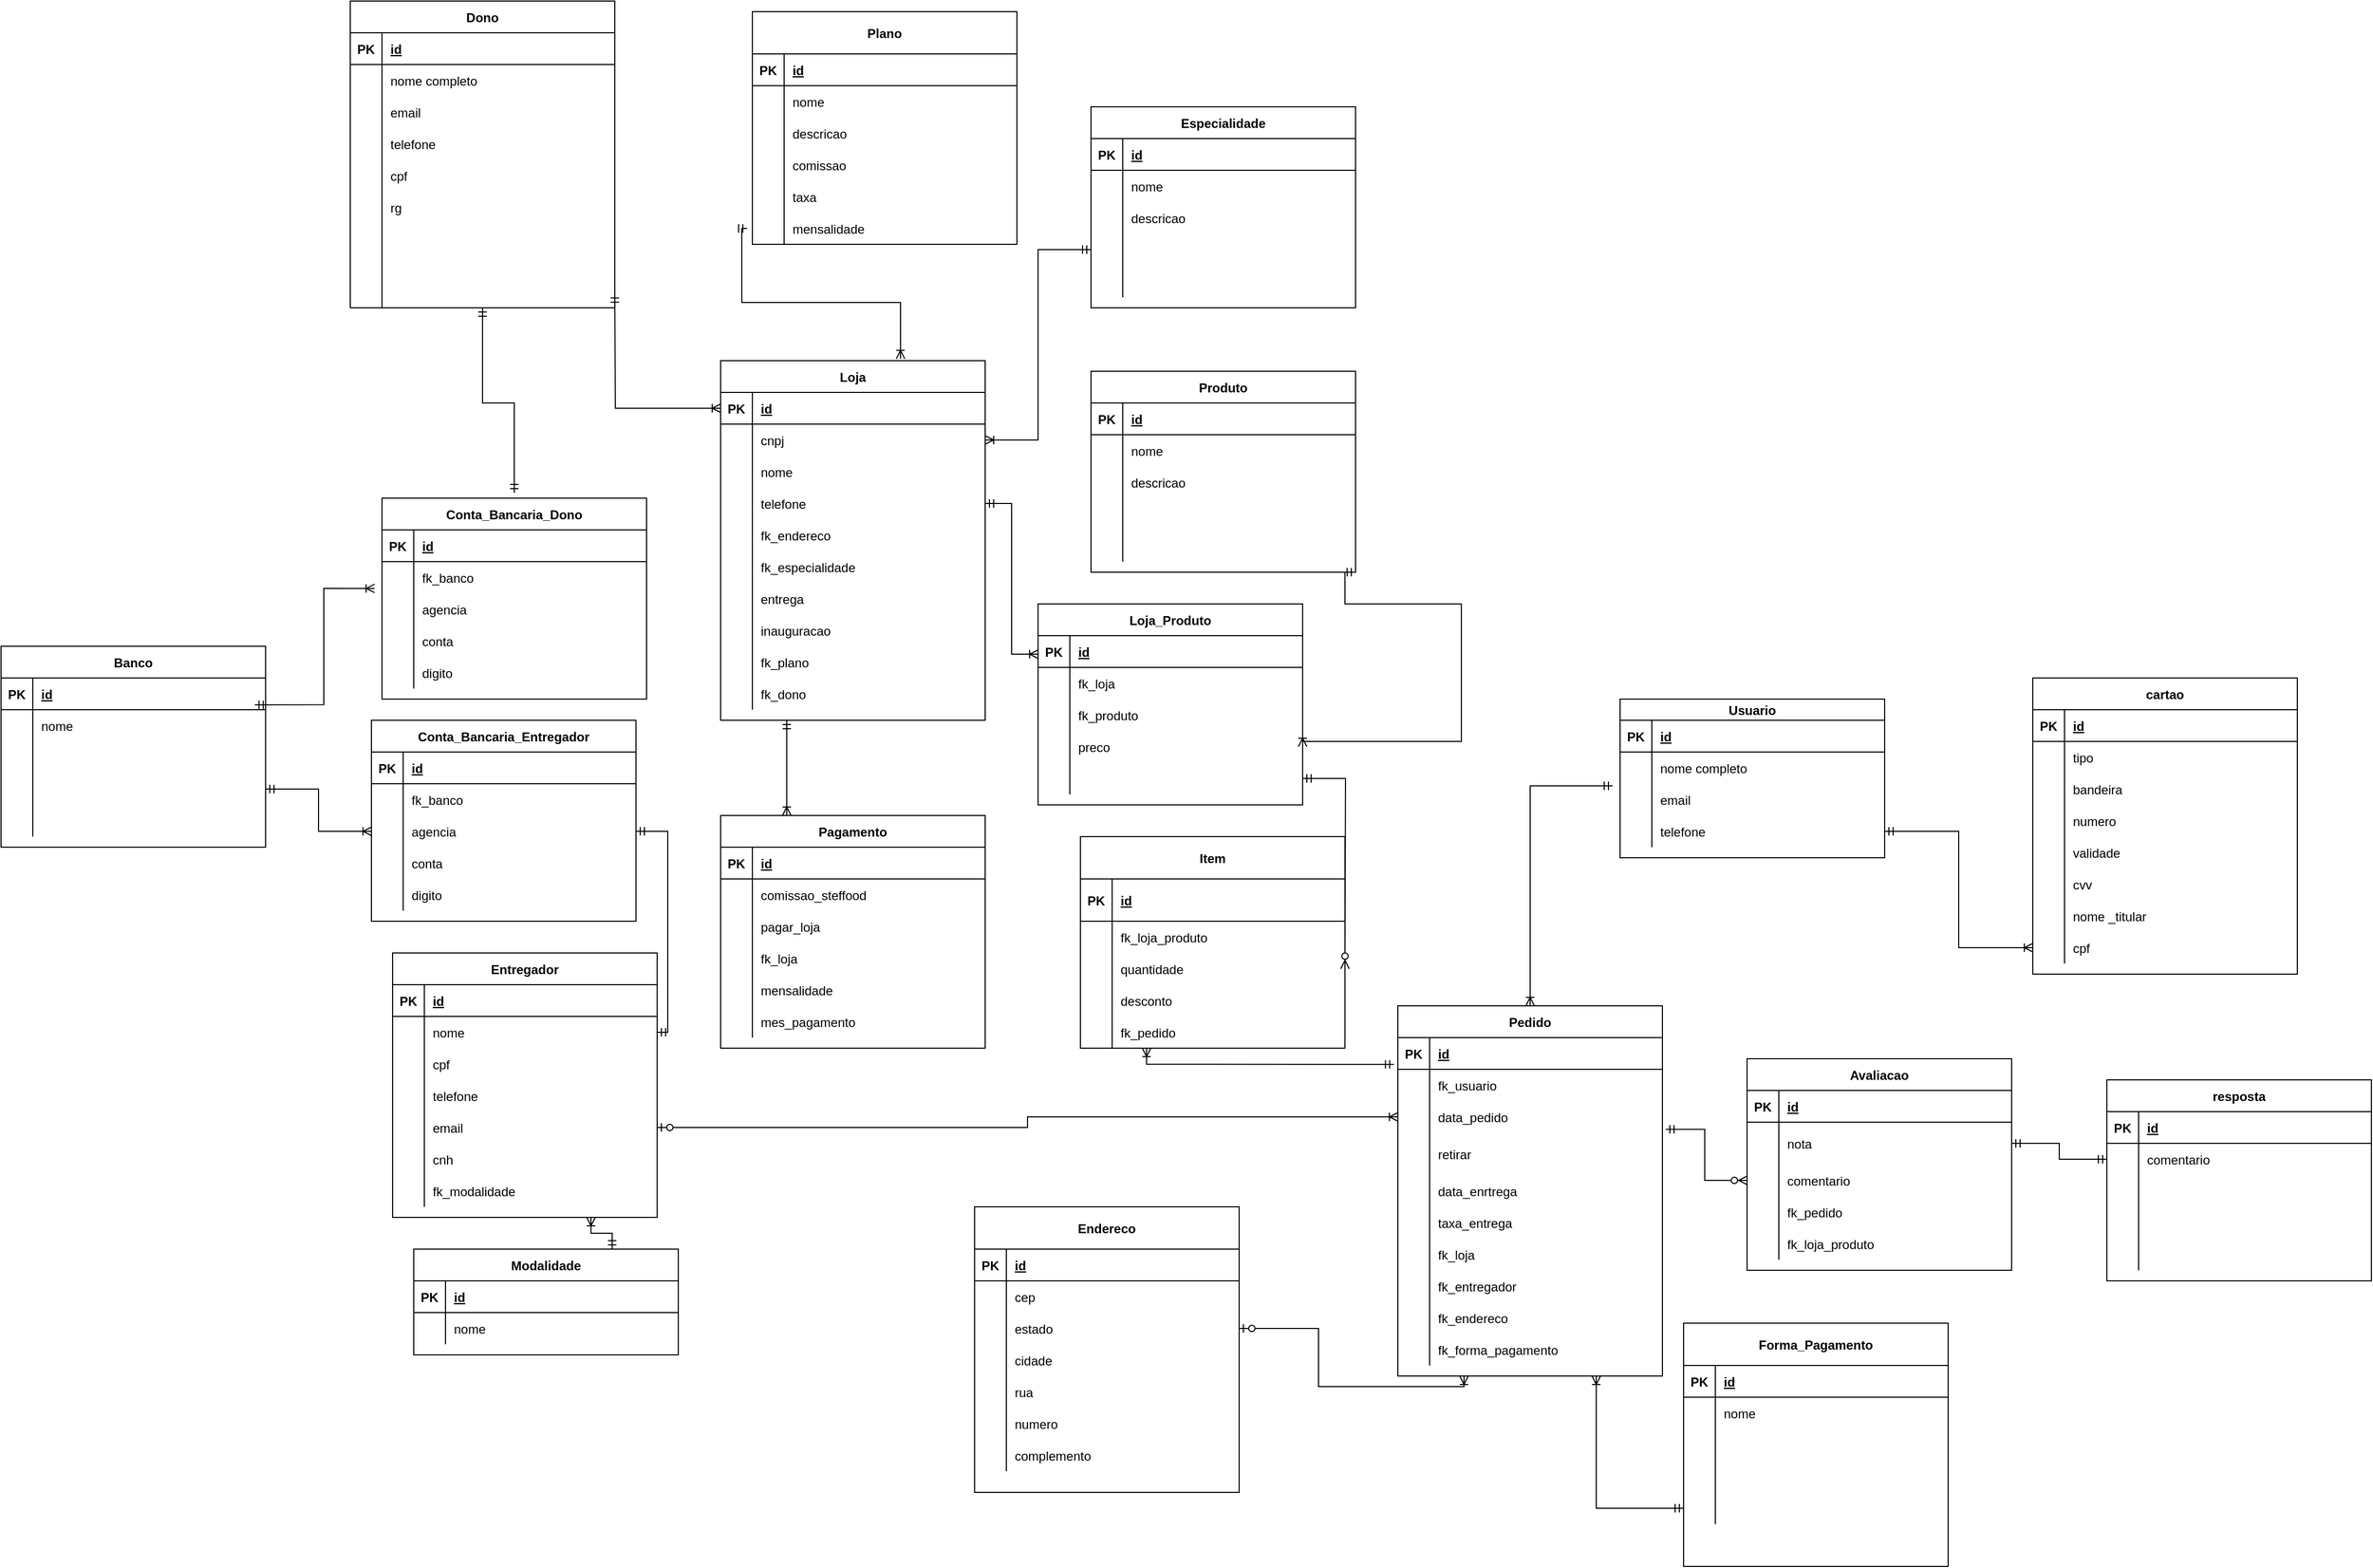 <mxfile version="20.3.2" type="device"><diagram id="R2lEEEUBdFMjLlhIrx00" name="Page-1"><mxGraphModel dx="3278" dy="1976" grid="1" gridSize="10" guides="1" tooltips="1" connect="1" arrows="1" fold="1" page="1" pageScale="1" pageWidth="850" pageHeight="1100" math="0" shadow="0" extFonts="Permanent Marker^https://fonts.googleapis.com/css?family=Permanent+Marker"><root><mxCell id="0"/><mxCell id="1" parent="0"/><mxCell id="C-vyLk0tnHw3VtMMgP7b-2" value="Usuario" style="shape=table;startSize=20;container=1;collapsible=1;childLayout=tableLayout;fixedRows=1;rowLines=0;fontStyle=1;align=center;resizeLast=1;" parent="1" vertex="1"><mxGeometry x="400" y="-400" width="250" height="150" as="geometry"/></mxCell><mxCell id="C-vyLk0tnHw3VtMMgP7b-3" value="" style="shape=partialRectangle;collapsible=0;dropTarget=0;pointerEvents=0;fillColor=none;points=[[0,0.5],[1,0.5]];portConstraint=eastwest;top=0;left=0;right=0;bottom=1;" parent="C-vyLk0tnHw3VtMMgP7b-2" vertex="1"><mxGeometry y="20" width="250" height="30" as="geometry"/></mxCell><mxCell id="C-vyLk0tnHw3VtMMgP7b-4" value="PK" style="shape=partialRectangle;overflow=hidden;connectable=0;fillColor=none;top=0;left=0;bottom=0;right=0;fontStyle=1;" parent="C-vyLk0tnHw3VtMMgP7b-3" vertex="1"><mxGeometry width="30" height="30" as="geometry"><mxRectangle width="30" height="30" as="alternateBounds"/></mxGeometry></mxCell><mxCell id="C-vyLk0tnHw3VtMMgP7b-5" value="id" style="shape=partialRectangle;overflow=hidden;connectable=0;fillColor=none;top=0;left=0;bottom=0;right=0;align=left;spacingLeft=6;fontStyle=5;" parent="C-vyLk0tnHw3VtMMgP7b-3" vertex="1"><mxGeometry x="30" width="220" height="30" as="geometry"><mxRectangle width="220" height="30" as="alternateBounds"/></mxGeometry></mxCell><mxCell id="C-vyLk0tnHw3VtMMgP7b-6" value="" style="shape=partialRectangle;collapsible=0;dropTarget=0;pointerEvents=0;fillColor=none;points=[[0,0.5],[1,0.5]];portConstraint=eastwest;top=0;left=0;right=0;bottom=0;" parent="C-vyLk0tnHw3VtMMgP7b-2" vertex="1"><mxGeometry y="50" width="250" height="30" as="geometry"/></mxCell><mxCell id="C-vyLk0tnHw3VtMMgP7b-7" value="" style="shape=partialRectangle;overflow=hidden;connectable=0;fillColor=none;top=0;left=0;bottom=0;right=0;" parent="C-vyLk0tnHw3VtMMgP7b-6" vertex="1"><mxGeometry width="30" height="30" as="geometry"><mxRectangle width="30" height="30" as="alternateBounds"/></mxGeometry></mxCell><mxCell id="C-vyLk0tnHw3VtMMgP7b-8" value="nome completo" style="shape=partialRectangle;overflow=hidden;connectable=0;fillColor=none;top=0;left=0;bottom=0;right=0;align=left;spacingLeft=6;" parent="C-vyLk0tnHw3VtMMgP7b-6" vertex="1"><mxGeometry x="30" width="220" height="30" as="geometry"><mxRectangle width="220" height="30" as="alternateBounds"/></mxGeometry></mxCell><mxCell id="C-vyLk0tnHw3VtMMgP7b-9" value="" style="shape=partialRectangle;collapsible=0;dropTarget=0;pointerEvents=0;fillColor=none;points=[[0,0.5],[1,0.5]];portConstraint=eastwest;top=0;left=0;right=0;bottom=0;" parent="C-vyLk0tnHw3VtMMgP7b-2" vertex="1"><mxGeometry y="80" width="250" height="30" as="geometry"/></mxCell><mxCell id="C-vyLk0tnHw3VtMMgP7b-10" value="" style="shape=partialRectangle;overflow=hidden;connectable=0;fillColor=none;top=0;left=0;bottom=0;right=0;" parent="C-vyLk0tnHw3VtMMgP7b-9" vertex="1"><mxGeometry width="30" height="30" as="geometry"><mxRectangle width="30" height="30" as="alternateBounds"/></mxGeometry></mxCell><mxCell id="C-vyLk0tnHw3VtMMgP7b-11" value="email" style="shape=partialRectangle;overflow=hidden;connectable=0;fillColor=none;top=0;left=0;bottom=0;right=0;align=left;spacingLeft=6;" parent="C-vyLk0tnHw3VtMMgP7b-9" vertex="1"><mxGeometry x="30" width="220" height="30" as="geometry"><mxRectangle width="220" height="30" as="alternateBounds"/></mxGeometry></mxCell><mxCell id="Uv6x7a9jEskBNWHRkNKy-85" value="" style="shape=partialRectangle;collapsible=0;dropTarget=0;pointerEvents=0;fillColor=none;points=[[0,0.5],[1,0.5]];portConstraint=eastwest;top=0;left=0;right=0;bottom=0;" parent="C-vyLk0tnHw3VtMMgP7b-2" vertex="1"><mxGeometry y="110" width="250" height="30" as="geometry"/></mxCell><mxCell id="Uv6x7a9jEskBNWHRkNKy-86" value="" style="shape=partialRectangle;overflow=hidden;connectable=0;fillColor=none;top=0;left=0;bottom=0;right=0;" parent="Uv6x7a9jEskBNWHRkNKy-85" vertex="1"><mxGeometry width="30" height="30" as="geometry"><mxRectangle width="30" height="30" as="alternateBounds"/></mxGeometry></mxCell><mxCell id="Uv6x7a9jEskBNWHRkNKy-87" value="telefone" style="shape=partialRectangle;overflow=hidden;connectable=0;fillColor=none;top=0;left=0;bottom=0;right=0;align=left;spacingLeft=6;" parent="Uv6x7a9jEskBNWHRkNKy-85" vertex="1"><mxGeometry x="30" width="220" height="30" as="geometry"><mxRectangle width="220" height="30" as="alternateBounds"/></mxGeometry></mxCell><mxCell id="C-vyLk0tnHw3VtMMgP7b-13" value="Loja" style="shape=table;startSize=30;container=1;collapsible=1;childLayout=tableLayout;fixedRows=1;rowLines=0;fontStyle=1;align=center;resizeLast=1;" parent="1" vertex="1"><mxGeometry x="-450" y="-720" width="250" height="340" as="geometry"/></mxCell><mxCell id="C-vyLk0tnHw3VtMMgP7b-14" value="" style="shape=partialRectangle;collapsible=0;dropTarget=0;pointerEvents=0;fillColor=none;points=[[0,0.5],[1,0.5]];portConstraint=eastwest;top=0;left=0;right=0;bottom=1;" parent="C-vyLk0tnHw3VtMMgP7b-13" vertex="1"><mxGeometry y="30" width="250" height="30" as="geometry"/></mxCell><mxCell id="C-vyLk0tnHw3VtMMgP7b-15" value="PK" style="shape=partialRectangle;overflow=hidden;connectable=0;fillColor=none;top=0;left=0;bottom=0;right=0;fontStyle=1;" parent="C-vyLk0tnHw3VtMMgP7b-14" vertex="1"><mxGeometry width="30" height="30" as="geometry"><mxRectangle width="30" height="30" as="alternateBounds"/></mxGeometry></mxCell><mxCell id="C-vyLk0tnHw3VtMMgP7b-16" value="id" style="shape=partialRectangle;overflow=hidden;connectable=0;fillColor=none;top=0;left=0;bottom=0;right=0;align=left;spacingLeft=6;fontStyle=5;" parent="C-vyLk0tnHw3VtMMgP7b-14" vertex="1"><mxGeometry x="30" width="220" height="30" as="geometry"><mxRectangle width="220" height="30" as="alternateBounds"/></mxGeometry></mxCell><mxCell id="C-vyLk0tnHw3VtMMgP7b-17" value="" style="shape=partialRectangle;collapsible=0;dropTarget=0;pointerEvents=0;fillColor=none;points=[[0,0.5],[1,0.5]];portConstraint=eastwest;top=0;left=0;right=0;bottom=0;" parent="C-vyLk0tnHw3VtMMgP7b-13" vertex="1"><mxGeometry y="60" width="250" height="30" as="geometry"/></mxCell><mxCell id="C-vyLk0tnHw3VtMMgP7b-18" value="" style="shape=partialRectangle;overflow=hidden;connectable=0;fillColor=none;top=0;left=0;bottom=0;right=0;" parent="C-vyLk0tnHw3VtMMgP7b-17" vertex="1"><mxGeometry width="30" height="30" as="geometry"><mxRectangle width="30" height="30" as="alternateBounds"/></mxGeometry></mxCell><mxCell id="C-vyLk0tnHw3VtMMgP7b-19" value="cnpj" style="shape=partialRectangle;overflow=hidden;connectable=0;fillColor=none;top=0;left=0;bottom=0;right=0;align=left;spacingLeft=6;" parent="C-vyLk0tnHw3VtMMgP7b-17" vertex="1"><mxGeometry x="30" width="220" height="30" as="geometry"><mxRectangle width="220" height="30" as="alternateBounds"/></mxGeometry></mxCell><mxCell id="C-vyLk0tnHw3VtMMgP7b-20" value="" style="shape=partialRectangle;collapsible=0;dropTarget=0;pointerEvents=0;fillColor=none;points=[[0,0.5],[1,0.5]];portConstraint=eastwest;top=0;left=0;right=0;bottom=0;" parent="C-vyLk0tnHw3VtMMgP7b-13" vertex="1"><mxGeometry y="90" width="250" height="30" as="geometry"/></mxCell><mxCell id="C-vyLk0tnHw3VtMMgP7b-21" value="" style="shape=partialRectangle;overflow=hidden;connectable=0;fillColor=none;top=0;left=0;bottom=0;right=0;" parent="C-vyLk0tnHw3VtMMgP7b-20" vertex="1"><mxGeometry width="30" height="30" as="geometry"><mxRectangle width="30" height="30" as="alternateBounds"/></mxGeometry></mxCell><mxCell id="C-vyLk0tnHw3VtMMgP7b-22" value="nome" style="shape=partialRectangle;overflow=hidden;connectable=0;fillColor=none;top=0;left=0;bottom=0;right=0;align=left;spacingLeft=6;" parent="C-vyLk0tnHw3VtMMgP7b-20" vertex="1"><mxGeometry x="30" width="220" height="30" as="geometry"><mxRectangle width="220" height="30" as="alternateBounds"/></mxGeometry></mxCell><mxCell id="Uv6x7a9jEskBNWHRkNKy-164" value="" style="shape=partialRectangle;collapsible=0;dropTarget=0;pointerEvents=0;fillColor=none;points=[[0,0.5],[1,0.5]];portConstraint=eastwest;top=0;left=0;right=0;bottom=0;" parent="C-vyLk0tnHw3VtMMgP7b-13" vertex="1"><mxGeometry y="120" width="250" height="30" as="geometry"/></mxCell><mxCell id="Uv6x7a9jEskBNWHRkNKy-165" value="" style="shape=partialRectangle;overflow=hidden;connectable=0;fillColor=none;top=0;left=0;bottom=0;right=0;" parent="Uv6x7a9jEskBNWHRkNKy-164" vertex="1"><mxGeometry width="30" height="30" as="geometry"><mxRectangle width="30" height="30" as="alternateBounds"/></mxGeometry></mxCell><mxCell id="Uv6x7a9jEskBNWHRkNKy-166" value="telefone" style="shape=partialRectangle;overflow=hidden;connectable=0;fillColor=none;top=0;left=0;bottom=0;right=0;align=left;spacingLeft=6;" parent="Uv6x7a9jEskBNWHRkNKy-164" vertex="1"><mxGeometry x="30" width="220" height="30" as="geometry"><mxRectangle width="220" height="30" as="alternateBounds"/></mxGeometry></mxCell><mxCell id="Uv6x7a9jEskBNWHRkNKy-167" value="" style="shape=partialRectangle;collapsible=0;dropTarget=0;pointerEvents=0;fillColor=none;points=[[0,0.5],[1,0.5]];portConstraint=eastwest;top=0;left=0;right=0;bottom=0;" parent="C-vyLk0tnHw3VtMMgP7b-13" vertex="1"><mxGeometry y="150" width="250" height="30" as="geometry"/></mxCell><mxCell id="Uv6x7a9jEskBNWHRkNKy-168" value="" style="shape=partialRectangle;overflow=hidden;connectable=0;fillColor=none;top=0;left=0;bottom=0;right=0;" parent="Uv6x7a9jEskBNWHRkNKy-167" vertex="1"><mxGeometry width="30" height="30" as="geometry"><mxRectangle width="30" height="30" as="alternateBounds"/></mxGeometry></mxCell><mxCell id="Uv6x7a9jEskBNWHRkNKy-169" value="fk_endereco" style="shape=partialRectangle;overflow=hidden;connectable=0;fillColor=none;top=0;left=0;bottom=0;right=0;align=left;spacingLeft=6;" parent="Uv6x7a9jEskBNWHRkNKy-167" vertex="1"><mxGeometry x="30" width="220" height="30" as="geometry"><mxRectangle width="220" height="30" as="alternateBounds"/></mxGeometry></mxCell><mxCell id="Uv6x7a9jEskBNWHRkNKy-179" value="" style="shape=partialRectangle;collapsible=0;dropTarget=0;pointerEvents=0;fillColor=none;points=[[0,0.5],[1,0.5]];portConstraint=eastwest;top=0;left=0;right=0;bottom=0;" parent="C-vyLk0tnHw3VtMMgP7b-13" vertex="1"><mxGeometry y="180" width="250" height="30" as="geometry"/></mxCell><mxCell id="Uv6x7a9jEskBNWHRkNKy-180" value="" style="shape=partialRectangle;overflow=hidden;connectable=0;fillColor=none;top=0;left=0;bottom=0;right=0;" parent="Uv6x7a9jEskBNWHRkNKy-179" vertex="1"><mxGeometry width="30" height="30" as="geometry"><mxRectangle width="30" height="30" as="alternateBounds"/></mxGeometry></mxCell><mxCell id="Uv6x7a9jEskBNWHRkNKy-181" value="fk_especialidade" style="shape=partialRectangle;overflow=hidden;connectable=0;fillColor=none;top=0;left=0;bottom=0;right=0;align=left;spacingLeft=6;" parent="Uv6x7a9jEskBNWHRkNKy-179" vertex="1"><mxGeometry x="30" width="220" height="30" as="geometry"><mxRectangle width="220" height="30" as="alternateBounds"/></mxGeometry></mxCell><mxCell id="Uv6x7a9jEskBNWHRkNKy-182" value="" style="shape=partialRectangle;collapsible=0;dropTarget=0;pointerEvents=0;fillColor=none;points=[[0,0.5],[1,0.5]];portConstraint=eastwest;top=0;left=0;right=0;bottom=0;" parent="C-vyLk0tnHw3VtMMgP7b-13" vertex="1"><mxGeometry y="210" width="250" height="30" as="geometry"/></mxCell><mxCell id="Uv6x7a9jEskBNWHRkNKy-183" value="" style="shape=partialRectangle;overflow=hidden;connectable=0;fillColor=none;top=0;left=0;bottom=0;right=0;" parent="Uv6x7a9jEskBNWHRkNKy-182" vertex="1"><mxGeometry width="30" height="30" as="geometry"><mxRectangle width="30" height="30" as="alternateBounds"/></mxGeometry></mxCell><mxCell id="Uv6x7a9jEskBNWHRkNKy-184" value="entrega" style="shape=partialRectangle;overflow=hidden;connectable=0;fillColor=none;top=0;left=0;bottom=0;right=0;align=left;spacingLeft=6;" parent="Uv6x7a9jEskBNWHRkNKy-182" vertex="1"><mxGeometry x="30" width="220" height="30" as="geometry"><mxRectangle width="220" height="30" as="alternateBounds"/></mxGeometry></mxCell><mxCell id="Uv6x7a9jEskBNWHRkNKy-201" value="" style="shape=partialRectangle;collapsible=0;dropTarget=0;pointerEvents=0;fillColor=none;points=[[0,0.5],[1,0.5]];portConstraint=eastwest;top=0;left=0;right=0;bottom=0;" parent="C-vyLk0tnHw3VtMMgP7b-13" vertex="1"><mxGeometry y="240" width="250" height="30" as="geometry"/></mxCell><mxCell id="Uv6x7a9jEskBNWHRkNKy-202" value="" style="shape=partialRectangle;overflow=hidden;connectable=0;fillColor=none;top=0;left=0;bottom=0;right=0;" parent="Uv6x7a9jEskBNWHRkNKy-201" vertex="1"><mxGeometry width="30" height="30" as="geometry"><mxRectangle width="30" height="30" as="alternateBounds"/></mxGeometry></mxCell><mxCell id="Uv6x7a9jEskBNWHRkNKy-203" value="inauguracao" style="shape=partialRectangle;overflow=hidden;connectable=0;fillColor=none;top=0;left=0;bottom=0;right=0;align=left;spacingLeft=6;" parent="Uv6x7a9jEskBNWHRkNKy-201" vertex="1"><mxGeometry x="30" width="220" height="30" as="geometry"><mxRectangle width="220" height="30" as="alternateBounds"/></mxGeometry></mxCell><mxCell id="Uv6x7a9jEskBNWHRkNKy-195" value="" style="shape=partialRectangle;collapsible=0;dropTarget=0;pointerEvents=0;fillColor=none;points=[[0,0.5],[1,0.5]];portConstraint=eastwest;top=0;left=0;right=0;bottom=0;" parent="C-vyLk0tnHw3VtMMgP7b-13" vertex="1"><mxGeometry y="270" width="250" height="30" as="geometry"/></mxCell><mxCell id="Uv6x7a9jEskBNWHRkNKy-196" value="" style="shape=partialRectangle;overflow=hidden;connectable=0;fillColor=none;top=0;left=0;bottom=0;right=0;" parent="Uv6x7a9jEskBNWHRkNKy-195" vertex="1"><mxGeometry width="30" height="30" as="geometry"><mxRectangle width="30" height="30" as="alternateBounds"/></mxGeometry></mxCell><mxCell id="Uv6x7a9jEskBNWHRkNKy-197" value="fk_plano" style="shape=partialRectangle;overflow=hidden;connectable=0;fillColor=none;top=0;left=0;bottom=0;right=0;align=left;spacingLeft=6;" parent="Uv6x7a9jEskBNWHRkNKy-195" vertex="1"><mxGeometry x="30" width="220" height="30" as="geometry"><mxRectangle width="220" height="30" as="alternateBounds"/></mxGeometry></mxCell><mxCell id="Uv6x7a9jEskBNWHRkNKy-198" value="" style="shape=partialRectangle;collapsible=0;dropTarget=0;pointerEvents=0;fillColor=none;points=[[0,0.5],[1,0.5]];portConstraint=eastwest;top=0;left=0;right=0;bottom=0;" parent="C-vyLk0tnHw3VtMMgP7b-13" vertex="1"><mxGeometry y="300" width="250" height="30" as="geometry"/></mxCell><mxCell id="Uv6x7a9jEskBNWHRkNKy-199" value="" style="shape=partialRectangle;overflow=hidden;connectable=0;fillColor=none;top=0;left=0;bottom=0;right=0;" parent="Uv6x7a9jEskBNWHRkNKy-198" vertex="1"><mxGeometry width="30" height="30" as="geometry"><mxRectangle width="30" height="30" as="alternateBounds"/></mxGeometry></mxCell><mxCell id="Uv6x7a9jEskBNWHRkNKy-200" value="fk_dono" style="shape=partialRectangle;overflow=hidden;connectable=0;fillColor=none;top=0;left=0;bottom=0;right=0;align=left;spacingLeft=6;" parent="Uv6x7a9jEskBNWHRkNKy-198" vertex="1"><mxGeometry x="30" width="220" height="30" as="geometry"><mxRectangle width="220" height="30" as="alternateBounds"/></mxGeometry></mxCell><mxCell id="Uv6x7a9jEskBNWHRkNKy-1" value="Dono" style="shape=table;startSize=30;container=1;collapsible=1;childLayout=tableLayout;fixedRows=1;rowLines=0;fontStyle=1;align=center;resizeLast=1;" parent="1" vertex="1"><mxGeometry x="-800" y="-1060" width="250" height="290" as="geometry"/></mxCell><mxCell id="Uv6x7a9jEskBNWHRkNKy-2" value="" style="shape=partialRectangle;collapsible=0;dropTarget=0;pointerEvents=0;fillColor=none;points=[[0,0.5],[1,0.5]];portConstraint=eastwest;top=0;left=0;right=0;bottom=1;" parent="Uv6x7a9jEskBNWHRkNKy-1" vertex="1"><mxGeometry y="30" width="250" height="30" as="geometry"/></mxCell><mxCell id="Uv6x7a9jEskBNWHRkNKy-3" value="PK" style="shape=partialRectangle;overflow=hidden;connectable=0;fillColor=none;top=0;left=0;bottom=0;right=0;fontStyle=1;" parent="Uv6x7a9jEskBNWHRkNKy-2" vertex="1"><mxGeometry width="30" height="30" as="geometry"><mxRectangle width="30" height="30" as="alternateBounds"/></mxGeometry></mxCell><mxCell id="Uv6x7a9jEskBNWHRkNKy-4" value="id" style="shape=partialRectangle;overflow=hidden;connectable=0;fillColor=none;top=0;left=0;bottom=0;right=0;align=left;spacingLeft=6;fontStyle=5;" parent="Uv6x7a9jEskBNWHRkNKy-2" vertex="1"><mxGeometry x="30" width="220" height="30" as="geometry"><mxRectangle width="220" height="30" as="alternateBounds"/></mxGeometry></mxCell><mxCell id="Uv6x7a9jEskBNWHRkNKy-5" value="" style="shape=partialRectangle;collapsible=0;dropTarget=0;pointerEvents=0;fillColor=none;points=[[0,0.5],[1,0.5]];portConstraint=eastwest;top=0;left=0;right=0;bottom=0;" parent="Uv6x7a9jEskBNWHRkNKy-1" vertex="1"><mxGeometry y="60" width="250" height="30" as="geometry"/></mxCell><mxCell id="Uv6x7a9jEskBNWHRkNKy-6" value="" style="shape=partialRectangle;overflow=hidden;connectable=0;fillColor=none;top=0;left=0;bottom=0;right=0;" parent="Uv6x7a9jEskBNWHRkNKy-5" vertex="1"><mxGeometry width="30" height="30" as="geometry"><mxRectangle width="30" height="30" as="alternateBounds"/></mxGeometry></mxCell><mxCell id="Uv6x7a9jEskBNWHRkNKy-7" value="nome completo" style="shape=partialRectangle;overflow=hidden;connectable=0;fillColor=none;top=0;left=0;bottom=0;right=0;align=left;spacingLeft=6;" parent="Uv6x7a9jEskBNWHRkNKy-5" vertex="1"><mxGeometry x="30" width="220" height="30" as="geometry"><mxRectangle width="220" height="30" as="alternateBounds"/></mxGeometry></mxCell><mxCell id="Uv6x7a9jEskBNWHRkNKy-8" value="" style="shape=partialRectangle;collapsible=0;dropTarget=0;pointerEvents=0;fillColor=none;points=[[0,0.5],[1,0.5]];portConstraint=eastwest;top=0;left=0;right=0;bottom=0;" parent="Uv6x7a9jEskBNWHRkNKy-1" vertex="1"><mxGeometry y="90" width="250" height="30" as="geometry"/></mxCell><mxCell id="Uv6x7a9jEskBNWHRkNKy-9" value="" style="shape=partialRectangle;overflow=hidden;connectable=0;fillColor=none;top=0;left=0;bottom=0;right=0;" parent="Uv6x7a9jEskBNWHRkNKy-8" vertex="1"><mxGeometry width="30" height="30" as="geometry"><mxRectangle width="30" height="30" as="alternateBounds"/></mxGeometry></mxCell><mxCell id="Uv6x7a9jEskBNWHRkNKy-10" value="email" style="shape=partialRectangle;overflow=hidden;connectable=0;fillColor=none;top=0;left=0;bottom=0;right=0;align=left;spacingLeft=6;" parent="Uv6x7a9jEskBNWHRkNKy-8" vertex="1"><mxGeometry x="30" width="220" height="30" as="geometry"><mxRectangle width="220" height="30" as="alternateBounds"/></mxGeometry></mxCell><mxCell id="Uv6x7a9jEskBNWHRkNKy-88" value="" style="shape=partialRectangle;collapsible=0;dropTarget=0;pointerEvents=0;fillColor=none;points=[[0,0.5],[1,0.5]];portConstraint=eastwest;top=0;left=0;right=0;bottom=0;" parent="Uv6x7a9jEskBNWHRkNKy-1" vertex="1"><mxGeometry y="120" width="250" height="30" as="geometry"/></mxCell><mxCell id="Uv6x7a9jEskBNWHRkNKy-89" value="" style="shape=partialRectangle;overflow=hidden;connectable=0;fillColor=none;top=0;left=0;bottom=0;right=0;" parent="Uv6x7a9jEskBNWHRkNKy-88" vertex="1"><mxGeometry width="30" height="30" as="geometry"><mxRectangle width="30" height="30" as="alternateBounds"/></mxGeometry></mxCell><mxCell id="Uv6x7a9jEskBNWHRkNKy-90" value="telefone" style="shape=partialRectangle;overflow=hidden;connectable=0;fillColor=none;top=0;left=0;bottom=0;right=0;align=left;spacingLeft=6;" parent="Uv6x7a9jEskBNWHRkNKy-88" vertex="1"><mxGeometry x="30" width="220" height="30" as="geometry"><mxRectangle width="220" height="30" as="alternateBounds"/></mxGeometry></mxCell><mxCell id="Uv6x7a9jEskBNWHRkNKy-104" value="" style="shape=partialRectangle;collapsible=0;dropTarget=0;pointerEvents=0;fillColor=none;points=[[0,0.5],[1,0.5]];portConstraint=eastwest;top=0;left=0;right=0;bottom=0;" parent="Uv6x7a9jEskBNWHRkNKy-1" vertex="1"><mxGeometry y="150" width="250" height="30" as="geometry"/></mxCell><mxCell id="Uv6x7a9jEskBNWHRkNKy-105" value="" style="shape=partialRectangle;overflow=hidden;connectable=0;fillColor=none;top=0;left=0;bottom=0;right=0;" parent="Uv6x7a9jEskBNWHRkNKy-104" vertex="1"><mxGeometry width="30" height="30" as="geometry"><mxRectangle width="30" height="30" as="alternateBounds"/></mxGeometry></mxCell><mxCell id="Uv6x7a9jEskBNWHRkNKy-106" value="cpf" style="shape=partialRectangle;overflow=hidden;connectable=0;fillColor=none;top=0;left=0;bottom=0;right=0;align=left;spacingLeft=6;" parent="Uv6x7a9jEskBNWHRkNKy-104" vertex="1"><mxGeometry x="30" width="220" height="30" as="geometry"><mxRectangle width="220" height="30" as="alternateBounds"/></mxGeometry></mxCell><mxCell id="Uv6x7a9jEskBNWHRkNKy-107" value="" style="shape=partialRectangle;collapsible=0;dropTarget=0;pointerEvents=0;fillColor=none;points=[[0,0.5],[1,0.5]];portConstraint=eastwest;top=0;left=0;right=0;bottom=0;" parent="Uv6x7a9jEskBNWHRkNKy-1" vertex="1"><mxGeometry y="180" width="250" height="30" as="geometry"/></mxCell><mxCell id="Uv6x7a9jEskBNWHRkNKy-108" value="" style="shape=partialRectangle;overflow=hidden;connectable=0;fillColor=none;top=0;left=0;bottom=0;right=0;" parent="Uv6x7a9jEskBNWHRkNKy-107" vertex="1"><mxGeometry width="30" height="30" as="geometry"><mxRectangle width="30" height="30" as="alternateBounds"/></mxGeometry></mxCell><mxCell id="Uv6x7a9jEskBNWHRkNKy-109" value="rg" style="shape=partialRectangle;overflow=hidden;connectable=0;fillColor=none;top=0;left=0;bottom=0;right=0;align=left;spacingLeft=6;" parent="Uv6x7a9jEskBNWHRkNKy-107" vertex="1"><mxGeometry x="30" width="220" height="30" as="geometry"><mxRectangle width="220" height="30" as="alternateBounds"/></mxGeometry></mxCell><mxCell id="Uv6x7a9jEskBNWHRkNKy-150" value="" style="shape=partialRectangle;collapsible=0;dropTarget=0;pointerEvents=0;fillColor=none;points=[[0,0.5],[1,0.5]];portConstraint=eastwest;top=0;left=0;right=0;bottom=0;" parent="Uv6x7a9jEskBNWHRkNKy-1" vertex="1"><mxGeometry y="210" width="250" height="30" as="geometry"/></mxCell><mxCell id="Uv6x7a9jEskBNWHRkNKy-151" value="" style="shape=partialRectangle;overflow=hidden;connectable=0;fillColor=none;top=0;left=0;bottom=0;right=0;" parent="Uv6x7a9jEskBNWHRkNKy-150" vertex="1"><mxGeometry width="30" height="30" as="geometry"><mxRectangle width="30" height="30" as="alternateBounds"/></mxGeometry></mxCell><mxCell id="Uv6x7a9jEskBNWHRkNKy-152" value="" style="shape=partialRectangle;overflow=hidden;connectable=0;fillColor=none;top=0;left=0;bottom=0;right=0;align=left;spacingLeft=6;" parent="Uv6x7a9jEskBNWHRkNKy-150" vertex="1"><mxGeometry x="30" width="220" height="30" as="geometry"><mxRectangle width="220" height="30" as="alternateBounds"/></mxGeometry></mxCell><mxCell id="Uv6x7a9jEskBNWHRkNKy-110" value="" style="shape=partialRectangle;collapsible=0;dropTarget=0;pointerEvents=0;fillColor=none;points=[[0,0.5],[1,0.5]];portConstraint=eastwest;top=0;left=0;right=0;bottom=0;" parent="Uv6x7a9jEskBNWHRkNKy-1" vertex="1"><mxGeometry y="240" width="250" height="30" as="geometry"/></mxCell><mxCell id="Uv6x7a9jEskBNWHRkNKy-111" value="" style="shape=partialRectangle;overflow=hidden;connectable=0;fillColor=none;top=0;left=0;bottom=0;right=0;" parent="Uv6x7a9jEskBNWHRkNKy-110" vertex="1"><mxGeometry width="30" height="30" as="geometry"><mxRectangle width="30" height="30" as="alternateBounds"/></mxGeometry></mxCell><mxCell id="Uv6x7a9jEskBNWHRkNKy-112" value="" style="shape=partialRectangle;overflow=hidden;connectable=0;fillColor=none;top=0;left=0;bottom=0;right=0;align=left;spacingLeft=6;" parent="Uv6x7a9jEskBNWHRkNKy-110" vertex="1"><mxGeometry x="30" width="220" height="30" as="geometry"><mxRectangle width="220" height="30" as="alternateBounds"/></mxGeometry></mxCell><mxCell id="Uv6x7a9jEskBNWHRkNKy-113" value="" style="shape=partialRectangle;collapsible=0;dropTarget=0;pointerEvents=0;fillColor=none;points=[[0,0.5],[1,0.5]];portConstraint=eastwest;top=0;left=0;right=0;bottom=0;" parent="Uv6x7a9jEskBNWHRkNKy-1" vertex="1"><mxGeometry y="270" width="250" height="20" as="geometry"/></mxCell><mxCell id="Uv6x7a9jEskBNWHRkNKy-114" value="" style="shape=partialRectangle;overflow=hidden;connectable=0;fillColor=none;top=0;left=0;bottom=0;right=0;" parent="Uv6x7a9jEskBNWHRkNKy-113" vertex="1"><mxGeometry width="30" height="20" as="geometry"><mxRectangle width="30" height="20" as="alternateBounds"/></mxGeometry></mxCell><mxCell id="Uv6x7a9jEskBNWHRkNKy-115" value="" style="shape=partialRectangle;overflow=hidden;connectable=0;fillColor=none;top=0;left=0;bottom=0;right=0;align=left;spacingLeft=6;" parent="Uv6x7a9jEskBNWHRkNKy-113" vertex="1"><mxGeometry x="30" width="220" height="20" as="geometry"><mxRectangle width="220" height="20" as="alternateBounds"/></mxGeometry></mxCell><mxCell id="Uv6x7a9jEskBNWHRkNKy-119" value="Plano" style="shape=table;startSize=40;container=1;collapsible=1;childLayout=tableLayout;fixedRows=1;rowLines=0;fontStyle=1;align=center;resizeLast=1;" parent="1" vertex="1"><mxGeometry x="-420" y="-1050" width="250" height="220" as="geometry"/></mxCell><mxCell id="Uv6x7a9jEskBNWHRkNKy-120" value="" style="shape=partialRectangle;collapsible=0;dropTarget=0;pointerEvents=0;fillColor=none;points=[[0,0.5],[1,0.5]];portConstraint=eastwest;top=0;left=0;right=0;bottom=1;" parent="Uv6x7a9jEskBNWHRkNKy-119" vertex="1"><mxGeometry y="40" width="250" height="30" as="geometry"/></mxCell><mxCell id="Uv6x7a9jEskBNWHRkNKy-121" value="PK" style="shape=partialRectangle;overflow=hidden;connectable=0;fillColor=none;top=0;left=0;bottom=0;right=0;fontStyle=1;" parent="Uv6x7a9jEskBNWHRkNKy-120" vertex="1"><mxGeometry width="30" height="30" as="geometry"><mxRectangle width="30" height="30" as="alternateBounds"/></mxGeometry></mxCell><mxCell id="Uv6x7a9jEskBNWHRkNKy-122" value="id" style="shape=partialRectangle;overflow=hidden;connectable=0;fillColor=none;top=0;left=0;bottom=0;right=0;align=left;spacingLeft=6;fontStyle=5;" parent="Uv6x7a9jEskBNWHRkNKy-120" vertex="1"><mxGeometry x="30" width="220" height="30" as="geometry"><mxRectangle width="220" height="30" as="alternateBounds"/></mxGeometry></mxCell><mxCell id="Uv6x7a9jEskBNWHRkNKy-123" value="" style="shape=partialRectangle;collapsible=0;dropTarget=0;pointerEvents=0;fillColor=none;points=[[0,0.5],[1,0.5]];portConstraint=eastwest;top=0;left=0;right=0;bottom=0;" parent="Uv6x7a9jEskBNWHRkNKy-119" vertex="1"><mxGeometry y="70" width="250" height="30" as="geometry"/></mxCell><mxCell id="Uv6x7a9jEskBNWHRkNKy-124" value="" style="shape=partialRectangle;overflow=hidden;connectable=0;fillColor=none;top=0;left=0;bottom=0;right=0;" parent="Uv6x7a9jEskBNWHRkNKy-123" vertex="1"><mxGeometry width="30" height="30" as="geometry"><mxRectangle width="30" height="30" as="alternateBounds"/></mxGeometry></mxCell><mxCell id="Uv6x7a9jEskBNWHRkNKy-125" value="nome" style="shape=partialRectangle;overflow=hidden;connectable=0;fillColor=none;top=0;left=0;bottom=0;right=0;align=left;spacingLeft=6;" parent="Uv6x7a9jEskBNWHRkNKy-123" vertex="1"><mxGeometry x="30" width="220" height="30" as="geometry"><mxRectangle width="220" height="30" as="alternateBounds"/></mxGeometry></mxCell><mxCell id="Uv6x7a9jEskBNWHRkNKy-126" value="" style="shape=partialRectangle;collapsible=0;dropTarget=0;pointerEvents=0;fillColor=none;points=[[0,0.5],[1,0.5]];portConstraint=eastwest;top=0;left=0;right=0;bottom=0;" parent="Uv6x7a9jEskBNWHRkNKy-119" vertex="1"><mxGeometry y="100" width="250" height="30" as="geometry"/></mxCell><mxCell id="Uv6x7a9jEskBNWHRkNKy-127" value="" style="shape=partialRectangle;overflow=hidden;connectable=0;fillColor=none;top=0;left=0;bottom=0;right=0;" parent="Uv6x7a9jEskBNWHRkNKy-126" vertex="1"><mxGeometry width="30" height="30" as="geometry"><mxRectangle width="30" height="30" as="alternateBounds"/></mxGeometry></mxCell><mxCell id="Uv6x7a9jEskBNWHRkNKy-128" value="descricao" style="shape=partialRectangle;overflow=hidden;connectable=0;fillColor=none;top=0;left=0;bottom=0;right=0;align=left;spacingLeft=6;" parent="Uv6x7a9jEskBNWHRkNKy-126" vertex="1"><mxGeometry x="30" width="220" height="30" as="geometry"><mxRectangle width="220" height="30" as="alternateBounds"/></mxGeometry></mxCell><mxCell id="Uv6x7a9jEskBNWHRkNKy-129" value="" style="shape=partialRectangle;collapsible=0;dropTarget=0;pointerEvents=0;fillColor=none;points=[[0,0.5],[1,0.5]];portConstraint=eastwest;top=0;left=0;right=0;bottom=0;" parent="Uv6x7a9jEskBNWHRkNKy-119" vertex="1"><mxGeometry y="130" width="250" height="30" as="geometry"/></mxCell><mxCell id="Uv6x7a9jEskBNWHRkNKy-130" value="" style="shape=partialRectangle;overflow=hidden;connectable=0;fillColor=none;top=0;left=0;bottom=0;right=0;" parent="Uv6x7a9jEskBNWHRkNKy-129" vertex="1"><mxGeometry width="30" height="30" as="geometry"><mxRectangle width="30" height="30" as="alternateBounds"/></mxGeometry></mxCell><mxCell id="Uv6x7a9jEskBNWHRkNKy-131" value="comissao" style="shape=partialRectangle;overflow=hidden;connectable=0;fillColor=none;top=0;left=0;bottom=0;right=0;align=left;spacingLeft=6;" parent="Uv6x7a9jEskBNWHRkNKy-129" vertex="1"><mxGeometry x="30" width="220" height="30" as="geometry"><mxRectangle width="220" height="30" as="alternateBounds"/></mxGeometry></mxCell><mxCell id="Uv6x7a9jEskBNWHRkNKy-132" value="" style="shape=partialRectangle;collapsible=0;dropTarget=0;pointerEvents=0;fillColor=none;points=[[0,0.5],[1,0.5]];portConstraint=eastwest;top=0;left=0;right=0;bottom=0;" parent="Uv6x7a9jEskBNWHRkNKy-119" vertex="1"><mxGeometry y="160" width="250" height="30" as="geometry"/></mxCell><mxCell id="Uv6x7a9jEskBNWHRkNKy-133" value="" style="shape=partialRectangle;overflow=hidden;connectable=0;fillColor=none;top=0;left=0;bottom=0;right=0;" parent="Uv6x7a9jEskBNWHRkNKy-132" vertex="1"><mxGeometry width="30" height="30" as="geometry"><mxRectangle width="30" height="30" as="alternateBounds"/></mxGeometry></mxCell><mxCell id="Uv6x7a9jEskBNWHRkNKy-134" value="taxa" style="shape=partialRectangle;overflow=hidden;connectable=0;fillColor=none;top=0;left=0;bottom=0;right=0;align=left;spacingLeft=6;" parent="Uv6x7a9jEskBNWHRkNKy-132" vertex="1"><mxGeometry x="30" width="220" height="30" as="geometry"><mxRectangle width="220" height="30" as="alternateBounds"/></mxGeometry></mxCell><mxCell id="Uv6x7a9jEskBNWHRkNKy-135" value="" style="shape=partialRectangle;collapsible=0;dropTarget=0;pointerEvents=0;fillColor=none;points=[[0,0.5],[1,0.5]];portConstraint=eastwest;top=0;left=0;right=0;bottom=0;" parent="Uv6x7a9jEskBNWHRkNKy-119" vertex="1"><mxGeometry y="190" width="250" height="30" as="geometry"/></mxCell><mxCell id="Uv6x7a9jEskBNWHRkNKy-136" value="" style="shape=partialRectangle;overflow=hidden;connectable=0;fillColor=none;top=0;left=0;bottom=0;right=0;" parent="Uv6x7a9jEskBNWHRkNKy-135" vertex="1"><mxGeometry width="30" height="30" as="geometry"><mxRectangle width="30" height="30" as="alternateBounds"/></mxGeometry></mxCell><mxCell id="Uv6x7a9jEskBNWHRkNKy-137" value="mensalidade" style="shape=partialRectangle;overflow=hidden;connectable=0;fillColor=none;top=0;left=0;bottom=0;right=0;align=left;spacingLeft=6;" parent="Uv6x7a9jEskBNWHRkNKy-135" vertex="1"><mxGeometry x="30" width="220" height="30" as="geometry"><mxRectangle width="220" height="30" as="alternateBounds"/></mxGeometry></mxCell><mxCell id="Uv6x7a9jEskBNWHRkNKy-139" value="Conta_Bancaria_Dono" style="shape=table;startSize=30;container=1;collapsible=1;childLayout=tableLayout;fixedRows=1;rowLines=0;fontStyle=1;align=center;resizeLast=1;" parent="1" vertex="1"><mxGeometry x="-770" y="-590" width="250" height="190" as="geometry"/></mxCell><mxCell id="Uv6x7a9jEskBNWHRkNKy-140" value="" style="shape=partialRectangle;collapsible=0;dropTarget=0;pointerEvents=0;fillColor=none;points=[[0,0.5],[1,0.5]];portConstraint=eastwest;top=0;left=0;right=0;bottom=1;" parent="Uv6x7a9jEskBNWHRkNKy-139" vertex="1"><mxGeometry y="30" width="250" height="30" as="geometry"/></mxCell><mxCell id="Uv6x7a9jEskBNWHRkNKy-141" value="PK" style="shape=partialRectangle;overflow=hidden;connectable=0;fillColor=none;top=0;left=0;bottom=0;right=0;fontStyle=1;" parent="Uv6x7a9jEskBNWHRkNKy-140" vertex="1"><mxGeometry width="30" height="30" as="geometry"><mxRectangle width="30" height="30" as="alternateBounds"/></mxGeometry></mxCell><mxCell id="Uv6x7a9jEskBNWHRkNKy-142" value="id" style="shape=partialRectangle;overflow=hidden;connectable=0;fillColor=none;top=0;left=0;bottom=0;right=0;align=left;spacingLeft=6;fontStyle=5;" parent="Uv6x7a9jEskBNWHRkNKy-140" vertex="1"><mxGeometry x="30" width="220" height="30" as="geometry"><mxRectangle width="220" height="30" as="alternateBounds"/></mxGeometry></mxCell><mxCell id="Uv6x7a9jEskBNWHRkNKy-143" value="" style="shape=partialRectangle;collapsible=0;dropTarget=0;pointerEvents=0;fillColor=none;points=[[0,0.5],[1,0.5]];portConstraint=eastwest;top=0;left=0;right=0;bottom=0;" parent="Uv6x7a9jEskBNWHRkNKy-139" vertex="1"><mxGeometry y="60" width="250" height="30" as="geometry"/></mxCell><mxCell id="Uv6x7a9jEskBNWHRkNKy-144" value="" style="shape=partialRectangle;overflow=hidden;connectable=0;fillColor=none;top=0;left=0;bottom=0;right=0;" parent="Uv6x7a9jEskBNWHRkNKy-143" vertex="1"><mxGeometry width="30" height="30" as="geometry"><mxRectangle width="30" height="30" as="alternateBounds"/></mxGeometry></mxCell><mxCell id="Uv6x7a9jEskBNWHRkNKy-145" value="fk_banco" style="shape=partialRectangle;overflow=hidden;connectable=0;fillColor=none;top=0;left=0;bottom=0;right=0;align=left;spacingLeft=6;" parent="Uv6x7a9jEskBNWHRkNKy-143" vertex="1"><mxGeometry x="30" width="220" height="30" as="geometry"><mxRectangle width="220" height="30" as="alternateBounds"/></mxGeometry></mxCell><mxCell id="Uv6x7a9jEskBNWHRkNKy-146" value="" style="shape=partialRectangle;collapsible=0;dropTarget=0;pointerEvents=0;fillColor=none;points=[[0,0.5],[1,0.5]];portConstraint=eastwest;top=0;left=0;right=0;bottom=0;" parent="Uv6x7a9jEskBNWHRkNKy-139" vertex="1"><mxGeometry y="90" width="250" height="30" as="geometry"/></mxCell><mxCell id="Uv6x7a9jEskBNWHRkNKy-147" value="" style="shape=partialRectangle;overflow=hidden;connectable=0;fillColor=none;top=0;left=0;bottom=0;right=0;" parent="Uv6x7a9jEskBNWHRkNKy-146" vertex="1"><mxGeometry width="30" height="30" as="geometry"><mxRectangle width="30" height="30" as="alternateBounds"/></mxGeometry></mxCell><mxCell id="Uv6x7a9jEskBNWHRkNKy-148" value="agencia" style="shape=partialRectangle;overflow=hidden;connectable=0;fillColor=none;top=0;left=0;bottom=0;right=0;align=left;spacingLeft=6;" parent="Uv6x7a9jEskBNWHRkNKy-146" vertex="1"><mxGeometry x="30" width="220" height="30" as="geometry"><mxRectangle width="220" height="30" as="alternateBounds"/></mxGeometry></mxCell><mxCell id="7-6sW286dMsYb6pWN4ca-80" value="" style="shape=partialRectangle;collapsible=0;dropTarget=0;pointerEvents=0;fillColor=none;points=[[0,0.5],[1,0.5]];portConstraint=eastwest;top=0;left=0;right=0;bottom=0;" parent="Uv6x7a9jEskBNWHRkNKy-139" vertex="1"><mxGeometry y="120" width="250" height="30" as="geometry"/></mxCell><mxCell id="7-6sW286dMsYb6pWN4ca-81" value="" style="shape=partialRectangle;overflow=hidden;connectable=0;fillColor=none;top=0;left=0;bottom=0;right=0;" parent="7-6sW286dMsYb6pWN4ca-80" vertex="1"><mxGeometry width="30" height="30" as="geometry"><mxRectangle width="30" height="30" as="alternateBounds"/></mxGeometry></mxCell><mxCell id="7-6sW286dMsYb6pWN4ca-82" value="conta" style="shape=partialRectangle;overflow=hidden;connectable=0;fillColor=none;top=0;left=0;bottom=0;right=0;align=left;spacingLeft=6;" parent="7-6sW286dMsYb6pWN4ca-80" vertex="1"><mxGeometry x="30" width="220" height="30" as="geometry"><mxRectangle width="220" height="30" as="alternateBounds"/></mxGeometry></mxCell><mxCell id="7-6sW286dMsYb6pWN4ca-84" value="" style="shape=partialRectangle;collapsible=0;dropTarget=0;pointerEvents=0;fillColor=none;points=[[0,0.5],[1,0.5]];portConstraint=eastwest;top=0;left=0;right=0;bottom=0;" parent="Uv6x7a9jEskBNWHRkNKy-139" vertex="1"><mxGeometry y="150" width="250" height="30" as="geometry"/></mxCell><mxCell id="7-6sW286dMsYb6pWN4ca-85" value="" style="shape=partialRectangle;overflow=hidden;connectable=0;fillColor=none;top=0;left=0;bottom=0;right=0;" parent="7-6sW286dMsYb6pWN4ca-84" vertex="1"><mxGeometry width="30" height="30" as="geometry"><mxRectangle width="30" height="30" as="alternateBounds"/></mxGeometry></mxCell><mxCell id="7-6sW286dMsYb6pWN4ca-86" value="digito" style="shape=partialRectangle;overflow=hidden;connectable=0;fillColor=none;top=0;left=0;bottom=0;right=0;align=left;spacingLeft=6;" parent="7-6sW286dMsYb6pWN4ca-84" vertex="1"><mxGeometry x="30" width="220" height="30" as="geometry"><mxRectangle width="220" height="30" as="alternateBounds"/></mxGeometry></mxCell><mxCell id="Uv6x7a9jEskBNWHRkNKy-153" value="Produto" style="shape=table;startSize=30;container=1;collapsible=1;childLayout=tableLayout;fixedRows=1;rowLines=0;fontStyle=1;align=center;resizeLast=1;" parent="1" vertex="1"><mxGeometry x="-100" y="-710" width="250" height="190" as="geometry"/></mxCell><mxCell id="Uv6x7a9jEskBNWHRkNKy-154" value="" style="shape=partialRectangle;collapsible=0;dropTarget=0;pointerEvents=0;fillColor=none;points=[[0,0.5],[1,0.5]];portConstraint=eastwest;top=0;left=0;right=0;bottom=1;" parent="Uv6x7a9jEskBNWHRkNKy-153" vertex="1"><mxGeometry y="30" width="250" height="30" as="geometry"/></mxCell><mxCell id="Uv6x7a9jEskBNWHRkNKy-155" value="PK" style="shape=partialRectangle;overflow=hidden;connectable=0;fillColor=none;top=0;left=0;bottom=0;right=0;fontStyle=1;" parent="Uv6x7a9jEskBNWHRkNKy-154" vertex="1"><mxGeometry width="30" height="30" as="geometry"><mxRectangle width="30" height="30" as="alternateBounds"/></mxGeometry></mxCell><mxCell id="Uv6x7a9jEskBNWHRkNKy-156" value="id" style="shape=partialRectangle;overflow=hidden;connectable=0;fillColor=none;top=0;left=0;bottom=0;right=0;align=left;spacingLeft=6;fontStyle=5;" parent="Uv6x7a9jEskBNWHRkNKy-154" vertex="1"><mxGeometry x="30" width="220" height="30" as="geometry"><mxRectangle width="220" height="30" as="alternateBounds"/></mxGeometry></mxCell><mxCell id="Uv6x7a9jEskBNWHRkNKy-157" value="" style="shape=partialRectangle;collapsible=0;dropTarget=0;pointerEvents=0;fillColor=none;points=[[0,0.5],[1,0.5]];portConstraint=eastwest;top=0;left=0;right=0;bottom=0;" parent="Uv6x7a9jEskBNWHRkNKy-153" vertex="1"><mxGeometry y="60" width="250" height="30" as="geometry"/></mxCell><mxCell id="Uv6x7a9jEskBNWHRkNKy-158" value="" style="shape=partialRectangle;overflow=hidden;connectable=0;fillColor=none;top=0;left=0;bottom=0;right=0;" parent="Uv6x7a9jEskBNWHRkNKy-157" vertex="1"><mxGeometry width="30" height="30" as="geometry"><mxRectangle width="30" height="30" as="alternateBounds"/></mxGeometry></mxCell><mxCell id="Uv6x7a9jEskBNWHRkNKy-159" value="nome" style="shape=partialRectangle;overflow=hidden;connectable=0;fillColor=none;top=0;left=0;bottom=0;right=0;align=left;spacingLeft=6;" parent="Uv6x7a9jEskBNWHRkNKy-157" vertex="1"><mxGeometry x="30" width="220" height="30" as="geometry"><mxRectangle width="220" height="30" as="alternateBounds"/></mxGeometry></mxCell><mxCell id="Uv6x7a9jEskBNWHRkNKy-160" value="" style="shape=partialRectangle;collapsible=0;dropTarget=0;pointerEvents=0;fillColor=none;points=[[0,0.5],[1,0.5]];portConstraint=eastwest;top=0;left=0;right=0;bottom=0;" parent="Uv6x7a9jEskBNWHRkNKy-153" vertex="1"><mxGeometry y="90" width="250" height="30" as="geometry"/></mxCell><mxCell id="Uv6x7a9jEskBNWHRkNKy-161" value="" style="shape=partialRectangle;overflow=hidden;connectable=0;fillColor=none;top=0;left=0;bottom=0;right=0;" parent="Uv6x7a9jEskBNWHRkNKy-160" vertex="1"><mxGeometry width="30" height="30" as="geometry"><mxRectangle width="30" height="30" as="alternateBounds"/></mxGeometry></mxCell><mxCell id="Uv6x7a9jEskBNWHRkNKy-162" value="descricao" style="shape=partialRectangle;overflow=hidden;connectable=0;fillColor=none;top=0;left=0;bottom=0;right=0;align=left;spacingLeft=6;" parent="Uv6x7a9jEskBNWHRkNKy-160" vertex="1"><mxGeometry x="30" width="220" height="30" as="geometry"><mxRectangle width="220" height="30" as="alternateBounds"/></mxGeometry></mxCell><mxCell id="Uv6x7a9jEskBNWHRkNKy-188" value="" style="shape=partialRectangle;collapsible=0;dropTarget=0;pointerEvents=0;fillColor=none;points=[[0,0.5],[1,0.5]];portConstraint=eastwest;top=0;left=0;right=0;bottom=0;" parent="Uv6x7a9jEskBNWHRkNKy-153" vertex="1"><mxGeometry y="120" width="250" height="30" as="geometry"/></mxCell><mxCell id="Uv6x7a9jEskBNWHRkNKy-189" value="" style="shape=partialRectangle;overflow=hidden;connectable=0;fillColor=none;top=0;left=0;bottom=0;right=0;" parent="Uv6x7a9jEskBNWHRkNKy-188" vertex="1"><mxGeometry width="30" height="30" as="geometry"><mxRectangle width="30" height="30" as="alternateBounds"/></mxGeometry></mxCell><mxCell id="Uv6x7a9jEskBNWHRkNKy-190" value="" style="shape=partialRectangle;overflow=hidden;connectable=0;fillColor=none;top=0;left=0;bottom=0;right=0;align=left;spacingLeft=6;" parent="Uv6x7a9jEskBNWHRkNKy-188" vertex="1"><mxGeometry x="30" width="220" height="30" as="geometry"><mxRectangle width="220" height="30" as="alternateBounds"/></mxGeometry></mxCell><mxCell id="Uv6x7a9jEskBNWHRkNKy-191" value="" style="shape=partialRectangle;collapsible=0;dropTarget=0;pointerEvents=0;fillColor=none;points=[[0,0.5],[1,0.5]];portConstraint=eastwest;top=0;left=0;right=0;bottom=0;" parent="Uv6x7a9jEskBNWHRkNKy-153" vertex="1"><mxGeometry y="150" width="250" height="30" as="geometry"/></mxCell><mxCell id="Uv6x7a9jEskBNWHRkNKy-192" value="" style="shape=partialRectangle;overflow=hidden;connectable=0;fillColor=none;top=0;left=0;bottom=0;right=0;" parent="Uv6x7a9jEskBNWHRkNKy-191" vertex="1"><mxGeometry width="30" height="30" as="geometry"><mxRectangle width="30" height="30" as="alternateBounds"/></mxGeometry></mxCell><mxCell id="Uv6x7a9jEskBNWHRkNKy-193" value="" style="shape=partialRectangle;overflow=hidden;connectable=0;fillColor=none;top=0;left=0;bottom=0;right=0;align=left;spacingLeft=6;" parent="Uv6x7a9jEskBNWHRkNKy-191" vertex="1"><mxGeometry x="30" width="220" height="30" as="geometry"><mxRectangle width="220" height="30" as="alternateBounds"/></mxGeometry></mxCell><mxCell id="Uv6x7a9jEskBNWHRkNKy-185" value="" style="edgeStyle=orthogonalEdgeStyle;fontSize=12;html=1;endArrow=ERoneToMany;startArrow=ERmandOne;rounded=0;labelBackgroundColor=default;fontFamily=Helvetica;fontColor=default;sourcePerimeterSpacing=5;targetPerimeterSpacing=5;strokeColor=default;shape=connector;exitX=1;exitY=0.224;exitDx=0;exitDy=0;exitPerimeter=0;entryX=0;entryY=0.5;entryDx=0;entryDy=0;" parent="1" target="C-vyLk0tnHw3VtMMgP7b-14" edge="1"><mxGeometry width="100" height="100" relative="1" as="geometry"><mxPoint x="-550.0" y="-783.28" as="sourcePoint"/><mxPoint x="-140" y="-770" as="targetPoint"/></mxGeometry></mxCell><mxCell id="Uv6x7a9jEskBNWHRkNKy-186" value="" style="edgeStyle=orthogonalEdgeStyle;fontSize=12;html=1;endArrow=ERoneToMany;startArrow=ERmandOne;rounded=0;labelBackgroundColor=default;fontFamily=Helvetica;fontColor=default;sourcePerimeterSpacing=5;targetPerimeterSpacing=5;strokeColor=default;shape=connector;entryX=0.68;entryY=-0.005;entryDx=0;entryDy=0;entryPerimeter=0;" parent="1" source="Uv6x7a9jEskBNWHRkNKy-135" target="C-vyLk0tnHw3VtMMgP7b-13" edge="1"><mxGeometry width="100" height="100" relative="1" as="geometry"><mxPoint x="-330" y="-800" as="sourcePoint"/><mxPoint x="-330" y="-681.71" as="targetPoint"/></mxGeometry></mxCell><mxCell id="Uv6x7a9jEskBNWHRkNKy-187" value="" style="edgeStyle=orthogonalEdgeStyle;fontSize=12;html=1;endArrow=ERmandOne;startArrow=ERmandOne;rounded=0;labelBackgroundColor=default;fontFamily=Helvetica;fontColor=default;sourcePerimeterSpacing=5;targetPerimeterSpacing=5;strokeColor=default;shape=connector;entryX=0.5;entryY=1;entryDx=0;entryDy=0;" parent="1" source="Uv6x7a9jEskBNWHRkNKy-139" target="Uv6x7a9jEskBNWHRkNKy-1" edge="1"><mxGeometry width="100" height="100" relative="1" as="geometry"><mxPoint x="-725" y="-610" as="sourcePoint"/><mxPoint x="-625" y="-710" as="targetPoint"/></mxGeometry></mxCell><mxCell id="Uv6x7a9jEskBNWHRkNKy-207" value="Item" style="shape=table;startSize=40;container=1;collapsible=1;childLayout=tableLayout;fixedRows=1;rowLines=0;fontStyle=1;align=center;resizeLast=1;" parent="1" vertex="1"><mxGeometry x="-110" y="-270" width="250" height="200" as="geometry"/></mxCell><mxCell id="Uv6x7a9jEskBNWHRkNKy-208" value="" style="shape=partialRectangle;collapsible=0;dropTarget=0;pointerEvents=0;fillColor=none;points=[[0,0.5],[1,0.5]];portConstraint=eastwest;top=0;left=0;right=0;bottom=1;" parent="Uv6x7a9jEskBNWHRkNKy-207" vertex="1"><mxGeometry y="40" width="250" height="40" as="geometry"/></mxCell><mxCell id="Uv6x7a9jEskBNWHRkNKy-209" value="PK" style="shape=partialRectangle;overflow=hidden;connectable=0;fillColor=none;top=0;left=0;bottom=0;right=0;fontStyle=1;" parent="Uv6x7a9jEskBNWHRkNKy-208" vertex="1"><mxGeometry width="30" height="40" as="geometry"><mxRectangle width="30" height="40" as="alternateBounds"/></mxGeometry></mxCell><mxCell id="Uv6x7a9jEskBNWHRkNKy-210" value="id" style="shape=partialRectangle;overflow=hidden;connectable=0;fillColor=none;top=0;left=0;bottom=0;right=0;align=left;spacingLeft=6;fontStyle=5;" parent="Uv6x7a9jEskBNWHRkNKy-208" vertex="1"><mxGeometry x="30" width="220" height="40" as="geometry"><mxRectangle width="220" height="40" as="alternateBounds"/></mxGeometry></mxCell><mxCell id="Uv6x7a9jEskBNWHRkNKy-211" value="" style="shape=partialRectangle;collapsible=0;dropTarget=0;pointerEvents=0;fillColor=none;points=[[0,0.5],[1,0.5]];portConstraint=eastwest;top=0;left=0;right=0;bottom=0;" parent="Uv6x7a9jEskBNWHRkNKy-207" vertex="1"><mxGeometry y="80" width="250" height="30" as="geometry"/></mxCell><mxCell id="Uv6x7a9jEskBNWHRkNKy-212" value="" style="shape=partialRectangle;overflow=hidden;connectable=0;fillColor=none;top=0;left=0;bottom=0;right=0;" parent="Uv6x7a9jEskBNWHRkNKy-211" vertex="1"><mxGeometry width="30" height="30" as="geometry"><mxRectangle width="30" height="30" as="alternateBounds"/></mxGeometry></mxCell><mxCell id="Uv6x7a9jEskBNWHRkNKy-213" value="fk_loja_produto" style="shape=partialRectangle;overflow=hidden;connectable=0;fillColor=none;top=0;left=0;bottom=0;right=0;align=left;spacingLeft=6;" parent="Uv6x7a9jEskBNWHRkNKy-211" vertex="1"><mxGeometry x="30" width="220" height="30" as="geometry"><mxRectangle width="220" height="30" as="alternateBounds"/></mxGeometry></mxCell><mxCell id="Uv6x7a9jEskBNWHRkNKy-217" value="" style="shape=partialRectangle;collapsible=0;dropTarget=0;pointerEvents=0;fillColor=none;points=[[0,0.5],[1,0.5]];portConstraint=eastwest;top=0;left=0;right=0;bottom=0;" parent="Uv6x7a9jEskBNWHRkNKy-207" vertex="1"><mxGeometry y="110" width="250" height="30" as="geometry"/></mxCell><mxCell id="Uv6x7a9jEskBNWHRkNKy-218" value="" style="shape=partialRectangle;overflow=hidden;connectable=0;fillColor=none;top=0;left=0;bottom=0;right=0;" parent="Uv6x7a9jEskBNWHRkNKy-217" vertex="1"><mxGeometry width="30" height="30" as="geometry"><mxRectangle width="30" height="30" as="alternateBounds"/></mxGeometry></mxCell><mxCell id="Uv6x7a9jEskBNWHRkNKy-219" value="quantidade" style="shape=partialRectangle;overflow=hidden;connectable=0;fillColor=none;top=0;left=0;bottom=0;right=0;align=left;spacingLeft=6;" parent="Uv6x7a9jEskBNWHRkNKy-217" vertex="1"><mxGeometry x="30" width="220" height="30" as="geometry"><mxRectangle width="220" height="30" as="alternateBounds"/></mxGeometry></mxCell><mxCell id="Uv6x7a9jEskBNWHRkNKy-220" value="" style="shape=partialRectangle;collapsible=0;dropTarget=0;pointerEvents=0;fillColor=none;points=[[0,0.5],[1,0.5]];portConstraint=eastwest;top=0;left=0;right=0;bottom=0;" parent="Uv6x7a9jEskBNWHRkNKy-207" vertex="1"><mxGeometry y="140" width="250" height="30" as="geometry"/></mxCell><mxCell id="Uv6x7a9jEskBNWHRkNKy-221" value="" style="shape=partialRectangle;overflow=hidden;connectable=0;fillColor=none;top=0;left=0;bottom=0;right=0;" parent="Uv6x7a9jEskBNWHRkNKy-220" vertex="1"><mxGeometry width="30" height="30" as="geometry"><mxRectangle width="30" height="30" as="alternateBounds"/></mxGeometry></mxCell><mxCell id="Uv6x7a9jEskBNWHRkNKy-222" value="desconto" style="shape=partialRectangle;overflow=hidden;connectable=0;fillColor=none;top=0;left=0;bottom=0;right=0;align=left;spacingLeft=6;" parent="Uv6x7a9jEskBNWHRkNKy-220" vertex="1"><mxGeometry x="30" width="220" height="30" as="geometry"><mxRectangle width="220" height="30" as="alternateBounds"/></mxGeometry></mxCell><mxCell id="7-6sW286dMsYb6pWN4ca-87" value="" style="shape=partialRectangle;collapsible=0;dropTarget=0;pointerEvents=0;fillColor=none;points=[[0,0.5],[1,0.5]];portConstraint=eastwest;top=0;left=0;right=0;bottom=0;" parent="Uv6x7a9jEskBNWHRkNKy-207" vertex="1"><mxGeometry y="170" width="250" height="30" as="geometry"/></mxCell><mxCell id="7-6sW286dMsYb6pWN4ca-88" value="" style="shape=partialRectangle;overflow=hidden;connectable=0;fillColor=none;top=0;left=0;bottom=0;right=0;" parent="7-6sW286dMsYb6pWN4ca-87" vertex="1"><mxGeometry width="30" height="30" as="geometry"><mxRectangle width="30" height="30" as="alternateBounds"/></mxGeometry></mxCell><mxCell id="7-6sW286dMsYb6pWN4ca-89" value="fk_pedido" style="shape=partialRectangle;overflow=hidden;connectable=0;fillColor=none;top=0;left=0;bottom=0;right=0;align=left;spacingLeft=6;" parent="7-6sW286dMsYb6pWN4ca-87" vertex="1"><mxGeometry x="30" width="220" height="30" as="geometry"><mxRectangle width="220" height="30" as="alternateBounds"/></mxGeometry></mxCell><mxCell id="Uv6x7a9jEskBNWHRkNKy-240" value="Entregador" style="shape=table;startSize=30;container=1;collapsible=1;childLayout=tableLayout;fixedRows=1;rowLines=0;fontStyle=1;align=center;resizeLast=1;" parent="1" vertex="1"><mxGeometry x="-760" y="-160" width="250" height="250" as="geometry"/></mxCell><mxCell id="Uv6x7a9jEskBNWHRkNKy-241" value="" style="shape=partialRectangle;collapsible=0;dropTarget=0;pointerEvents=0;fillColor=none;points=[[0,0.5],[1,0.5]];portConstraint=eastwest;top=0;left=0;right=0;bottom=1;" parent="Uv6x7a9jEskBNWHRkNKy-240" vertex="1"><mxGeometry y="30" width="250" height="30" as="geometry"/></mxCell><mxCell id="Uv6x7a9jEskBNWHRkNKy-242" value="PK" style="shape=partialRectangle;overflow=hidden;connectable=0;fillColor=none;top=0;left=0;bottom=0;right=0;fontStyle=1;" parent="Uv6x7a9jEskBNWHRkNKy-241" vertex="1"><mxGeometry width="30" height="30" as="geometry"><mxRectangle width="30" height="30" as="alternateBounds"/></mxGeometry></mxCell><mxCell id="Uv6x7a9jEskBNWHRkNKy-243" value="id" style="shape=partialRectangle;overflow=hidden;connectable=0;fillColor=none;top=0;left=0;bottom=0;right=0;align=left;spacingLeft=6;fontStyle=5;" parent="Uv6x7a9jEskBNWHRkNKy-241" vertex="1"><mxGeometry x="30" width="220" height="30" as="geometry"><mxRectangle width="220" height="30" as="alternateBounds"/></mxGeometry></mxCell><mxCell id="Uv6x7a9jEskBNWHRkNKy-244" value="" style="shape=partialRectangle;collapsible=0;dropTarget=0;pointerEvents=0;fillColor=none;points=[[0,0.5],[1,0.5]];portConstraint=eastwest;top=0;left=0;right=0;bottom=0;" parent="Uv6x7a9jEskBNWHRkNKy-240" vertex="1"><mxGeometry y="60" width="250" height="30" as="geometry"/></mxCell><mxCell id="Uv6x7a9jEskBNWHRkNKy-245" value="" style="shape=partialRectangle;overflow=hidden;connectable=0;fillColor=none;top=0;left=0;bottom=0;right=0;" parent="Uv6x7a9jEskBNWHRkNKy-244" vertex="1"><mxGeometry width="30" height="30" as="geometry"><mxRectangle width="30" height="30" as="alternateBounds"/></mxGeometry></mxCell><mxCell id="Uv6x7a9jEskBNWHRkNKy-246" value="nome" style="shape=partialRectangle;overflow=hidden;connectable=0;fillColor=none;top=0;left=0;bottom=0;right=0;align=left;spacingLeft=6;" parent="Uv6x7a9jEskBNWHRkNKy-244" vertex="1"><mxGeometry x="30" width="220" height="30" as="geometry"><mxRectangle width="220" height="30" as="alternateBounds"/></mxGeometry></mxCell><mxCell id="Uv6x7a9jEskBNWHRkNKy-247" value="" style="shape=partialRectangle;collapsible=0;dropTarget=0;pointerEvents=0;fillColor=none;points=[[0,0.5],[1,0.5]];portConstraint=eastwest;top=0;left=0;right=0;bottom=0;" parent="Uv6x7a9jEskBNWHRkNKy-240" vertex="1"><mxGeometry y="90" width="250" height="30" as="geometry"/></mxCell><mxCell id="Uv6x7a9jEskBNWHRkNKy-248" value="" style="shape=partialRectangle;overflow=hidden;connectable=0;fillColor=none;top=0;left=0;bottom=0;right=0;" parent="Uv6x7a9jEskBNWHRkNKy-247" vertex="1"><mxGeometry width="30" height="30" as="geometry"><mxRectangle width="30" height="30" as="alternateBounds"/></mxGeometry></mxCell><mxCell id="Uv6x7a9jEskBNWHRkNKy-249" value="cpf" style="shape=partialRectangle;overflow=hidden;connectable=0;fillColor=none;top=0;left=0;bottom=0;right=0;align=left;spacingLeft=6;" parent="Uv6x7a9jEskBNWHRkNKy-247" vertex="1"><mxGeometry x="30" width="220" height="30" as="geometry"><mxRectangle width="220" height="30" as="alternateBounds"/></mxGeometry></mxCell><mxCell id="Uv6x7a9jEskBNWHRkNKy-250" value="" style="shape=partialRectangle;collapsible=0;dropTarget=0;pointerEvents=0;fillColor=none;points=[[0,0.5],[1,0.5]];portConstraint=eastwest;top=0;left=0;right=0;bottom=0;" parent="Uv6x7a9jEskBNWHRkNKy-240" vertex="1"><mxGeometry y="120" width="250" height="30" as="geometry"/></mxCell><mxCell id="Uv6x7a9jEskBNWHRkNKy-251" value="" style="shape=partialRectangle;overflow=hidden;connectable=0;fillColor=none;top=0;left=0;bottom=0;right=0;" parent="Uv6x7a9jEskBNWHRkNKy-250" vertex="1"><mxGeometry width="30" height="30" as="geometry"><mxRectangle width="30" height="30" as="alternateBounds"/></mxGeometry></mxCell><mxCell id="Uv6x7a9jEskBNWHRkNKy-252" value="telefone" style="shape=partialRectangle;overflow=hidden;connectable=0;fillColor=none;top=0;left=0;bottom=0;right=0;align=left;spacingLeft=6;" parent="Uv6x7a9jEskBNWHRkNKy-250" vertex="1"><mxGeometry x="30" width="220" height="30" as="geometry"><mxRectangle width="220" height="30" as="alternateBounds"/></mxGeometry></mxCell><mxCell id="Uv6x7a9jEskBNWHRkNKy-253" value="" style="shape=partialRectangle;collapsible=0;dropTarget=0;pointerEvents=0;fillColor=none;points=[[0,0.5],[1,0.5]];portConstraint=eastwest;top=0;left=0;right=0;bottom=0;" parent="Uv6x7a9jEskBNWHRkNKy-240" vertex="1"><mxGeometry y="150" width="250" height="30" as="geometry"/></mxCell><mxCell id="Uv6x7a9jEskBNWHRkNKy-254" value="" style="shape=partialRectangle;overflow=hidden;connectable=0;fillColor=none;top=0;left=0;bottom=0;right=0;" parent="Uv6x7a9jEskBNWHRkNKy-253" vertex="1"><mxGeometry width="30" height="30" as="geometry"><mxRectangle width="30" height="30" as="alternateBounds"/></mxGeometry></mxCell><mxCell id="Uv6x7a9jEskBNWHRkNKy-255" value="email" style="shape=partialRectangle;overflow=hidden;connectable=0;fillColor=none;top=0;left=0;bottom=0;right=0;align=left;spacingLeft=6;" parent="Uv6x7a9jEskBNWHRkNKy-253" vertex="1"><mxGeometry x="30" width="220" height="30" as="geometry"><mxRectangle width="220" height="30" as="alternateBounds"/></mxGeometry></mxCell><mxCell id="Uv6x7a9jEskBNWHRkNKy-289" value="" style="shape=partialRectangle;collapsible=0;dropTarget=0;pointerEvents=0;fillColor=none;points=[[0,0.5],[1,0.5]];portConstraint=eastwest;top=0;left=0;right=0;bottom=0;" parent="Uv6x7a9jEskBNWHRkNKy-240" vertex="1"><mxGeometry y="180" width="250" height="30" as="geometry"/></mxCell><mxCell id="Uv6x7a9jEskBNWHRkNKy-290" value="" style="shape=partialRectangle;overflow=hidden;connectable=0;fillColor=none;top=0;left=0;bottom=0;right=0;" parent="Uv6x7a9jEskBNWHRkNKy-289" vertex="1"><mxGeometry width="30" height="30" as="geometry"><mxRectangle width="30" height="30" as="alternateBounds"/></mxGeometry></mxCell><mxCell id="Uv6x7a9jEskBNWHRkNKy-291" value="cnh" style="shape=partialRectangle;overflow=hidden;connectable=0;fillColor=none;top=0;left=0;bottom=0;right=0;align=left;spacingLeft=6;" parent="Uv6x7a9jEskBNWHRkNKy-289" vertex="1"><mxGeometry x="30" width="220" height="30" as="geometry"><mxRectangle width="220" height="30" as="alternateBounds"/></mxGeometry></mxCell><mxCell id="nHGo8ZJlwPoNS5_sebTk-1" value="" style="shape=partialRectangle;collapsible=0;dropTarget=0;pointerEvents=0;fillColor=none;points=[[0,0.5],[1,0.5]];portConstraint=eastwest;top=0;left=0;right=0;bottom=0;" parent="Uv6x7a9jEskBNWHRkNKy-240" vertex="1"><mxGeometry y="210" width="250" height="30" as="geometry"/></mxCell><mxCell id="nHGo8ZJlwPoNS5_sebTk-2" value="" style="shape=partialRectangle;overflow=hidden;connectable=0;fillColor=none;top=0;left=0;bottom=0;right=0;" parent="nHGo8ZJlwPoNS5_sebTk-1" vertex="1"><mxGeometry width="30" height="30" as="geometry"><mxRectangle width="30" height="30" as="alternateBounds"/></mxGeometry></mxCell><mxCell id="nHGo8ZJlwPoNS5_sebTk-3" value="fk_modalidade" style="shape=partialRectangle;overflow=hidden;connectable=0;fillColor=none;top=0;left=0;bottom=0;right=0;align=left;spacingLeft=6;" parent="nHGo8ZJlwPoNS5_sebTk-1" vertex="1"><mxGeometry x="30" width="220" height="30" as="geometry"><mxRectangle width="220" height="30" as="alternateBounds"/></mxGeometry></mxCell><mxCell id="Uv6x7a9jEskBNWHRkNKy-257" value="Modalidade" style="shape=table;startSize=30;container=1;collapsible=1;childLayout=tableLayout;fixedRows=1;rowLines=0;fontStyle=1;align=center;resizeLast=1;" parent="1" vertex="1"><mxGeometry x="-740" y="120" width="250" height="100" as="geometry"/></mxCell><mxCell id="Uv6x7a9jEskBNWHRkNKy-258" value="" style="shape=partialRectangle;collapsible=0;dropTarget=0;pointerEvents=0;fillColor=none;points=[[0,0.5],[1,0.5]];portConstraint=eastwest;top=0;left=0;right=0;bottom=1;" parent="Uv6x7a9jEskBNWHRkNKy-257" vertex="1"><mxGeometry y="30" width="250" height="30" as="geometry"/></mxCell><mxCell id="Uv6x7a9jEskBNWHRkNKy-259" value="PK" style="shape=partialRectangle;overflow=hidden;connectable=0;fillColor=none;top=0;left=0;bottom=0;right=0;fontStyle=1;" parent="Uv6x7a9jEskBNWHRkNKy-258" vertex="1"><mxGeometry width="30" height="30" as="geometry"><mxRectangle width="30" height="30" as="alternateBounds"/></mxGeometry></mxCell><mxCell id="Uv6x7a9jEskBNWHRkNKy-260" value="id" style="shape=partialRectangle;overflow=hidden;connectable=0;fillColor=none;top=0;left=0;bottom=0;right=0;align=left;spacingLeft=6;fontStyle=5;" parent="Uv6x7a9jEskBNWHRkNKy-258" vertex="1"><mxGeometry x="30" width="220" height="30" as="geometry"><mxRectangle width="220" height="30" as="alternateBounds"/></mxGeometry></mxCell><mxCell id="Uv6x7a9jEskBNWHRkNKy-261" value="" style="shape=partialRectangle;collapsible=0;dropTarget=0;pointerEvents=0;fillColor=none;points=[[0,0.5],[1,0.5]];portConstraint=eastwest;top=0;left=0;right=0;bottom=0;" parent="Uv6x7a9jEskBNWHRkNKy-257" vertex="1"><mxGeometry y="60" width="250" height="30" as="geometry"/></mxCell><mxCell id="Uv6x7a9jEskBNWHRkNKy-262" value="" style="shape=partialRectangle;overflow=hidden;connectable=0;fillColor=none;top=0;left=0;bottom=0;right=0;" parent="Uv6x7a9jEskBNWHRkNKy-261" vertex="1"><mxGeometry width="30" height="30" as="geometry"><mxRectangle width="30" height="30" as="alternateBounds"/></mxGeometry></mxCell><mxCell id="Uv6x7a9jEskBNWHRkNKy-263" value="nome" style="shape=partialRectangle;overflow=hidden;connectable=0;fillColor=none;top=0;left=0;bottom=0;right=0;align=left;spacingLeft=6;" parent="Uv6x7a9jEskBNWHRkNKy-261" vertex="1"><mxGeometry x="30" width="220" height="30" as="geometry"><mxRectangle width="220" height="30" as="alternateBounds"/></mxGeometry></mxCell><mxCell id="Uv6x7a9jEskBNWHRkNKy-292" value="Pedido" style="shape=table;startSize=30;container=1;collapsible=1;childLayout=tableLayout;fixedRows=1;rowLines=0;fontStyle=1;align=center;resizeLast=1;" parent="1" vertex="1"><mxGeometry x="190" y="-110" width="250" height="350" as="geometry"/></mxCell><mxCell id="Uv6x7a9jEskBNWHRkNKy-293" value="" style="shape=partialRectangle;collapsible=0;dropTarget=0;pointerEvents=0;fillColor=none;points=[[0,0.5],[1,0.5]];portConstraint=eastwest;top=0;left=0;right=0;bottom=1;" parent="Uv6x7a9jEskBNWHRkNKy-292" vertex="1"><mxGeometry y="30" width="250" height="30" as="geometry"/></mxCell><mxCell id="Uv6x7a9jEskBNWHRkNKy-294" value="PK" style="shape=partialRectangle;overflow=hidden;connectable=0;fillColor=none;top=0;left=0;bottom=0;right=0;fontStyle=1;" parent="Uv6x7a9jEskBNWHRkNKy-293" vertex="1"><mxGeometry width="30" height="30" as="geometry"><mxRectangle width="30" height="30" as="alternateBounds"/></mxGeometry></mxCell><mxCell id="Uv6x7a9jEskBNWHRkNKy-295" value="id" style="shape=partialRectangle;overflow=hidden;connectable=0;fillColor=none;top=0;left=0;bottom=0;right=0;align=left;spacingLeft=6;fontStyle=5;" parent="Uv6x7a9jEskBNWHRkNKy-293" vertex="1"><mxGeometry x="30" width="220" height="30" as="geometry"><mxRectangle width="220" height="30" as="alternateBounds"/></mxGeometry></mxCell><mxCell id="Uv6x7a9jEskBNWHRkNKy-296" value="" style="shape=partialRectangle;collapsible=0;dropTarget=0;pointerEvents=0;fillColor=none;points=[[0,0.5],[1,0.5]];portConstraint=eastwest;top=0;left=0;right=0;bottom=0;" parent="Uv6x7a9jEskBNWHRkNKy-292" vertex="1"><mxGeometry y="60" width="250" height="30" as="geometry"/></mxCell><mxCell id="Uv6x7a9jEskBNWHRkNKy-297" value="" style="shape=partialRectangle;overflow=hidden;connectable=0;fillColor=none;top=0;left=0;bottom=0;right=0;" parent="Uv6x7a9jEskBNWHRkNKy-296" vertex="1"><mxGeometry width="30" height="30" as="geometry"><mxRectangle width="30" height="30" as="alternateBounds"/></mxGeometry></mxCell><mxCell id="Uv6x7a9jEskBNWHRkNKy-298" value="fk_usuario" style="shape=partialRectangle;overflow=hidden;connectable=0;fillColor=none;top=0;left=0;bottom=0;right=0;align=left;spacingLeft=6;" parent="Uv6x7a9jEskBNWHRkNKy-296" vertex="1"><mxGeometry x="30" width="220" height="30" as="geometry"><mxRectangle width="220" height="30" as="alternateBounds"/></mxGeometry></mxCell><mxCell id="Uv6x7a9jEskBNWHRkNKy-299" value="" style="shape=partialRectangle;collapsible=0;dropTarget=0;pointerEvents=0;fillColor=none;points=[[0,0.5],[1,0.5]];portConstraint=eastwest;top=0;left=0;right=0;bottom=0;" parent="Uv6x7a9jEskBNWHRkNKy-292" vertex="1"><mxGeometry y="90" width="250" height="30" as="geometry"/></mxCell><mxCell id="Uv6x7a9jEskBNWHRkNKy-300" value="" style="shape=partialRectangle;overflow=hidden;connectable=0;fillColor=none;top=0;left=0;bottom=0;right=0;" parent="Uv6x7a9jEskBNWHRkNKy-299" vertex="1"><mxGeometry width="30" height="30" as="geometry"><mxRectangle width="30" height="30" as="alternateBounds"/></mxGeometry></mxCell><mxCell id="Uv6x7a9jEskBNWHRkNKy-301" value="data_pedido" style="shape=partialRectangle;overflow=hidden;connectable=0;fillColor=none;top=0;left=0;bottom=0;right=0;align=left;spacingLeft=6;" parent="Uv6x7a9jEskBNWHRkNKy-299" vertex="1"><mxGeometry x="30" width="220" height="30" as="geometry"><mxRectangle width="220" height="30" as="alternateBounds"/></mxGeometry></mxCell><mxCell id="Uv6x7a9jEskBNWHRkNKy-302" value="" style="shape=partialRectangle;collapsible=0;dropTarget=0;pointerEvents=0;fillColor=none;points=[[0,0.5],[1,0.5]];portConstraint=eastwest;top=0;left=0;right=0;bottom=0;" parent="Uv6x7a9jEskBNWHRkNKy-292" vertex="1"><mxGeometry y="120" width="250" height="40" as="geometry"/></mxCell><mxCell id="Uv6x7a9jEskBNWHRkNKy-303" value="" style="shape=partialRectangle;overflow=hidden;connectable=0;fillColor=none;top=0;left=0;bottom=0;right=0;" parent="Uv6x7a9jEskBNWHRkNKy-302" vertex="1"><mxGeometry width="30" height="40" as="geometry"><mxRectangle width="30" height="40" as="alternateBounds"/></mxGeometry></mxCell><mxCell id="Uv6x7a9jEskBNWHRkNKy-304" value="retirar" style="shape=partialRectangle;overflow=hidden;connectable=0;fillColor=none;top=0;left=0;bottom=0;right=0;align=left;spacingLeft=6;" parent="Uv6x7a9jEskBNWHRkNKy-302" vertex="1"><mxGeometry x="30" width="220" height="40" as="geometry"><mxRectangle width="220" height="40" as="alternateBounds"/></mxGeometry></mxCell><mxCell id="Uv6x7a9jEskBNWHRkNKy-305" value="" style="shape=partialRectangle;collapsible=0;dropTarget=0;pointerEvents=0;fillColor=none;points=[[0,0.5],[1,0.5]];portConstraint=eastwest;top=0;left=0;right=0;bottom=0;" parent="Uv6x7a9jEskBNWHRkNKy-292" vertex="1"><mxGeometry y="160" width="250" height="30" as="geometry"/></mxCell><mxCell id="Uv6x7a9jEskBNWHRkNKy-306" value="" style="shape=partialRectangle;overflow=hidden;connectable=0;fillColor=none;top=0;left=0;bottom=0;right=0;" parent="Uv6x7a9jEskBNWHRkNKy-305" vertex="1"><mxGeometry width="30" height="30" as="geometry"><mxRectangle width="30" height="30" as="alternateBounds"/></mxGeometry></mxCell><mxCell id="Uv6x7a9jEskBNWHRkNKy-307" value="data_enrtrega" style="shape=partialRectangle;overflow=hidden;connectable=0;fillColor=none;top=0;left=0;bottom=0;right=0;align=left;spacingLeft=6;" parent="Uv6x7a9jEskBNWHRkNKy-305" vertex="1"><mxGeometry x="30" width="220" height="30" as="geometry"><mxRectangle width="220" height="30" as="alternateBounds"/></mxGeometry></mxCell><mxCell id="7-6sW286dMsYb6pWN4ca-177" value="" style="shape=partialRectangle;collapsible=0;dropTarget=0;pointerEvents=0;fillColor=none;points=[[0,0.5],[1,0.5]];portConstraint=eastwest;top=0;left=0;right=0;bottom=0;" parent="Uv6x7a9jEskBNWHRkNKy-292" vertex="1"><mxGeometry y="190" width="250" height="30" as="geometry"/></mxCell><mxCell id="7-6sW286dMsYb6pWN4ca-178" value="" style="shape=partialRectangle;overflow=hidden;connectable=0;fillColor=none;top=0;left=0;bottom=0;right=0;" parent="7-6sW286dMsYb6pWN4ca-177" vertex="1"><mxGeometry width="30" height="30" as="geometry"><mxRectangle width="30" height="30" as="alternateBounds"/></mxGeometry></mxCell><mxCell id="7-6sW286dMsYb6pWN4ca-179" value="taxa_entrega" style="shape=partialRectangle;overflow=hidden;connectable=0;fillColor=none;top=0;left=0;bottom=0;right=0;align=left;spacingLeft=6;" parent="7-6sW286dMsYb6pWN4ca-177" vertex="1"><mxGeometry x="30" width="220" height="30" as="geometry"><mxRectangle width="220" height="30" as="alternateBounds"/></mxGeometry></mxCell><mxCell id="sjlTZMcoFks3K0CfU3t3-1" value="" style="shape=partialRectangle;collapsible=0;dropTarget=0;pointerEvents=0;fillColor=none;points=[[0,0.5],[1,0.5]];portConstraint=eastwest;top=0;left=0;right=0;bottom=0;" parent="Uv6x7a9jEskBNWHRkNKy-292" vertex="1"><mxGeometry y="220" width="250" height="30" as="geometry"/></mxCell><mxCell id="sjlTZMcoFks3K0CfU3t3-2" value="" style="shape=partialRectangle;overflow=hidden;connectable=0;fillColor=none;top=0;left=0;bottom=0;right=0;" parent="sjlTZMcoFks3K0CfU3t3-1" vertex="1"><mxGeometry width="30" height="30" as="geometry"><mxRectangle width="30" height="30" as="alternateBounds"/></mxGeometry></mxCell><mxCell id="sjlTZMcoFks3K0CfU3t3-3" value="fk_loja" style="shape=partialRectangle;overflow=hidden;connectable=0;fillColor=none;top=0;left=0;bottom=0;right=0;align=left;spacingLeft=6;" parent="sjlTZMcoFks3K0CfU3t3-1" vertex="1"><mxGeometry x="30" width="220" height="30" as="geometry"><mxRectangle width="220" height="30" as="alternateBounds"/></mxGeometry></mxCell><mxCell id="nHGo8ZJlwPoNS5_sebTk-7" value="" style="shape=partialRectangle;collapsible=0;dropTarget=0;pointerEvents=0;fillColor=none;points=[[0,0.5],[1,0.5]];portConstraint=eastwest;top=0;left=0;right=0;bottom=0;" parent="Uv6x7a9jEskBNWHRkNKy-292" vertex="1"><mxGeometry y="250" width="250" height="30" as="geometry"/></mxCell><mxCell id="nHGo8ZJlwPoNS5_sebTk-8" value="" style="shape=partialRectangle;overflow=hidden;connectable=0;fillColor=none;top=0;left=0;bottom=0;right=0;" parent="nHGo8ZJlwPoNS5_sebTk-7" vertex="1"><mxGeometry width="30" height="30" as="geometry"><mxRectangle width="30" height="30" as="alternateBounds"/></mxGeometry></mxCell><mxCell id="nHGo8ZJlwPoNS5_sebTk-9" value="fk_entregador" style="shape=partialRectangle;overflow=hidden;connectable=0;fillColor=none;top=0;left=0;bottom=0;right=0;align=left;spacingLeft=6;" parent="nHGo8ZJlwPoNS5_sebTk-7" vertex="1"><mxGeometry x="30" width="220" height="30" as="geometry"><mxRectangle width="220" height="30" as="alternateBounds"/></mxGeometry></mxCell><mxCell id="nHGo8ZJlwPoNS5_sebTk-10" value="" style="shape=partialRectangle;collapsible=0;dropTarget=0;pointerEvents=0;fillColor=none;points=[[0,0.5],[1,0.5]];portConstraint=eastwest;top=0;left=0;right=0;bottom=0;" parent="Uv6x7a9jEskBNWHRkNKy-292" vertex="1"><mxGeometry y="280" width="250" height="30" as="geometry"/></mxCell><mxCell id="nHGo8ZJlwPoNS5_sebTk-11" value="" style="shape=partialRectangle;overflow=hidden;connectable=0;fillColor=none;top=0;left=0;bottom=0;right=0;" parent="nHGo8ZJlwPoNS5_sebTk-10" vertex="1"><mxGeometry width="30" height="30" as="geometry"><mxRectangle width="30" height="30" as="alternateBounds"/></mxGeometry></mxCell><mxCell id="nHGo8ZJlwPoNS5_sebTk-12" value="fk_endereco" style="shape=partialRectangle;overflow=hidden;connectable=0;fillColor=none;top=0;left=0;bottom=0;right=0;align=left;spacingLeft=6;" parent="nHGo8ZJlwPoNS5_sebTk-10" vertex="1"><mxGeometry x="30" width="220" height="30" as="geometry"><mxRectangle width="220" height="30" as="alternateBounds"/></mxGeometry></mxCell><mxCell id="nHGo8ZJlwPoNS5_sebTk-13" value="" style="shape=partialRectangle;collapsible=0;dropTarget=0;pointerEvents=0;fillColor=none;points=[[0,0.5],[1,0.5]];portConstraint=eastwest;top=0;left=0;right=0;bottom=0;" parent="Uv6x7a9jEskBNWHRkNKy-292" vertex="1"><mxGeometry y="310" width="250" height="30" as="geometry"/></mxCell><mxCell id="nHGo8ZJlwPoNS5_sebTk-14" value="" style="shape=partialRectangle;overflow=hidden;connectable=0;fillColor=none;top=0;left=0;bottom=0;right=0;" parent="nHGo8ZJlwPoNS5_sebTk-13" vertex="1"><mxGeometry width="30" height="30" as="geometry"><mxRectangle width="30" height="30" as="alternateBounds"/></mxGeometry></mxCell><mxCell id="nHGo8ZJlwPoNS5_sebTk-15" value="fk_forma_pagamento" style="shape=partialRectangle;overflow=hidden;connectable=0;fillColor=none;top=0;left=0;bottom=0;right=0;align=left;spacingLeft=6;" parent="nHGo8ZJlwPoNS5_sebTk-13" vertex="1"><mxGeometry x="30" width="220" height="30" as="geometry"><mxRectangle width="220" height="30" as="alternateBounds"/></mxGeometry></mxCell><mxCell id="7-6sW286dMsYb6pWN4ca-1" value="" style="edgeStyle=orthogonalEdgeStyle;fontSize=12;html=1;endArrow=ERoneToMany;startArrow=ERmandOne;rounded=0;entryX=0.5;entryY=0;entryDx=0;entryDy=0;exitX=-0.028;exitY=0.067;exitDx=0;exitDy=0;exitPerimeter=0;" parent="1" source="C-vyLk0tnHw3VtMMgP7b-9" target="Uv6x7a9jEskBNWHRkNKy-292" edge="1"><mxGeometry width="100" height="100" relative="1" as="geometry"><mxPoint x="190" y="-280" as="sourcePoint"/><mxPoint x="290" y="-380" as="targetPoint"/></mxGeometry></mxCell><mxCell id="7-6sW286dMsYb6pWN4ca-36" value="Endereco" style="shape=table;startSize=40;container=1;collapsible=1;childLayout=tableLayout;fixedRows=1;rowLines=0;fontStyle=1;align=center;resizeLast=1;" parent="1" vertex="1"><mxGeometry x="-210" y="80" width="250" height="270" as="geometry"/></mxCell><mxCell id="7-6sW286dMsYb6pWN4ca-37" value="" style="shape=partialRectangle;collapsible=0;dropTarget=0;pointerEvents=0;fillColor=none;points=[[0,0.5],[1,0.5]];portConstraint=eastwest;top=0;left=0;right=0;bottom=1;" parent="7-6sW286dMsYb6pWN4ca-36" vertex="1"><mxGeometry y="40" width="250" height="30" as="geometry"/></mxCell><mxCell id="7-6sW286dMsYb6pWN4ca-38" value="PK" style="shape=partialRectangle;overflow=hidden;connectable=0;fillColor=none;top=0;left=0;bottom=0;right=0;fontStyle=1;" parent="7-6sW286dMsYb6pWN4ca-37" vertex="1"><mxGeometry width="30" height="30" as="geometry"><mxRectangle width="30" height="30" as="alternateBounds"/></mxGeometry></mxCell><mxCell id="7-6sW286dMsYb6pWN4ca-39" value="id" style="shape=partialRectangle;overflow=hidden;connectable=0;fillColor=none;top=0;left=0;bottom=0;right=0;align=left;spacingLeft=6;fontStyle=5;" parent="7-6sW286dMsYb6pWN4ca-37" vertex="1"><mxGeometry x="30" width="220" height="30" as="geometry"><mxRectangle width="220" height="30" as="alternateBounds"/></mxGeometry></mxCell><mxCell id="7-6sW286dMsYb6pWN4ca-40" value="" style="shape=partialRectangle;collapsible=0;dropTarget=0;pointerEvents=0;fillColor=none;points=[[0,0.5],[1,0.5]];portConstraint=eastwest;top=0;left=0;right=0;bottom=0;" parent="7-6sW286dMsYb6pWN4ca-36" vertex="1"><mxGeometry y="70" width="250" height="30" as="geometry"/></mxCell><mxCell id="7-6sW286dMsYb6pWN4ca-41" value="" style="shape=partialRectangle;overflow=hidden;connectable=0;fillColor=none;top=0;left=0;bottom=0;right=0;" parent="7-6sW286dMsYb6pWN4ca-40" vertex="1"><mxGeometry width="30" height="30" as="geometry"><mxRectangle width="30" height="30" as="alternateBounds"/></mxGeometry></mxCell><mxCell id="7-6sW286dMsYb6pWN4ca-42" value="cep" style="shape=partialRectangle;overflow=hidden;connectable=0;fillColor=none;top=0;left=0;bottom=0;right=0;align=left;spacingLeft=6;" parent="7-6sW286dMsYb6pWN4ca-40" vertex="1"><mxGeometry x="30" width="220" height="30" as="geometry"><mxRectangle width="220" height="30" as="alternateBounds"/></mxGeometry></mxCell><mxCell id="7-6sW286dMsYb6pWN4ca-43" value="" style="shape=partialRectangle;collapsible=0;dropTarget=0;pointerEvents=0;fillColor=none;points=[[0,0.5],[1,0.5]];portConstraint=eastwest;top=0;left=0;right=0;bottom=0;" parent="7-6sW286dMsYb6pWN4ca-36" vertex="1"><mxGeometry y="100" width="250" height="30" as="geometry"/></mxCell><mxCell id="7-6sW286dMsYb6pWN4ca-44" value="" style="shape=partialRectangle;overflow=hidden;connectable=0;fillColor=none;top=0;left=0;bottom=0;right=0;" parent="7-6sW286dMsYb6pWN4ca-43" vertex="1"><mxGeometry width="30" height="30" as="geometry"><mxRectangle width="30" height="30" as="alternateBounds"/></mxGeometry></mxCell><mxCell id="7-6sW286dMsYb6pWN4ca-45" value="estado" style="shape=partialRectangle;overflow=hidden;connectable=0;fillColor=none;top=0;left=0;bottom=0;right=0;align=left;spacingLeft=6;" parent="7-6sW286dMsYb6pWN4ca-43" vertex="1"><mxGeometry x="30" width="220" height="30" as="geometry"><mxRectangle width="220" height="30" as="alternateBounds"/></mxGeometry></mxCell><mxCell id="7-6sW286dMsYb6pWN4ca-46" value="" style="shape=partialRectangle;collapsible=0;dropTarget=0;pointerEvents=0;fillColor=none;points=[[0,0.5],[1,0.5]];portConstraint=eastwest;top=0;left=0;right=0;bottom=0;" parent="7-6sW286dMsYb6pWN4ca-36" vertex="1"><mxGeometry y="130" width="250" height="30" as="geometry"/></mxCell><mxCell id="7-6sW286dMsYb6pWN4ca-47" value="" style="shape=partialRectangle;overflow=hidden;connectable=0;fillColor=none;top=0;left=0;bottom=0;right=0;" parent="7-6sW286dMsYb6pWN4ca-46" vertex="1"><mxGeometry width="30" height="30" as="geometry"><mxRectangle width="30" height="30" as="alternateBounds"/></mxGeometry></mxCell><mxCell id="7-6sW286dMsYb6pWN4ca-48" value="cidade" style="shape=partialRectangle;overflow=hidden;connectable=0;fillColor=none;top=0;left=0;bottom=0;right=0;align=left;spacingLeft=6;" parent="7-6sW286dMsYb6pWN4ca-46" vertex="1"><mxGeometry x="30" width="220" height="30" as="geometry"><mxRectangle width="220" height="30" as="alternateBounds"/></mxGeometry></mxCell><mxCell id="7-6sW286dMsYb6pWN4ca-49" value="" style="shape=partialRectangle;collapsible=0;dropTarget=0;pointerEvents=0;fillColor=none;points=[[0,0.5],[1,0.5]];portConstraint=eastwest;top=0;left=0;right=0;bottom=0;" parent="7-6sW286dMsYb6pWN4ca-36" vertex="1"><mxGeometry y="160" width="250" height="30" as="geometry"/></mxCell><mxCell id="7-6sW286dMsYb6pWN4ca-50" value="" style="shape=partialRectangle;overflow=hidden;connectable=0;fillColor=none;top=0;left=0;bottom=0;right=0;" parent="7-6sW286dMsYb6pWN4ca-49" vertex="1"><mxGeometry width="30" height="30" as="geometry"><mxRectangle width="30" height="30" as="alternateBounds"/></mxGeometry></mxCell><mxCell id="7-6sW286dMsYb6pWN4ca-51" value="rua" style="shape=partialRectangle;overflow=hidden;connectable=0;fillColor=none;top=0;left=0;bottom=0;right=0;align=left;spacingLeft=6;" parent="7-6sW286dMsYb6pWN4ca-49" vertex="1"><mxGeometry x="30" width="220" height="30" as="geometry"><mxRectangle width="220" height="30" as="alternateBounds"/></mxGeometry></mxCell><mxCell id="7-6sW286dMsYb6pWN4ca-52" value="" style="shape=partialRectangle;collapsible=0;dropTarget=0;pointerEvents=0;fillColor=none;points=[[0,0.5],[1,0.5]];portConstraint=eastwest;top=0;left=0;right=0;bottom=0;" parent="7-6sW286dMsYb6pWN4ca-36" vertex="1"><mxGeometry y="190" width="250" height="30" as="geometry"/></mxCell><mxCell id="7-6sW286dMsYb6pWN4ca-53" value="" style="shape=partialRectangle;overflow=hidden;connectable=0;fillColor=none;top=0;left=0;bottom=0;right=0;" parent="7-6sW286dMsYb6pWN4ca-52" vertex="1"><mxGeometry width="30" height="30" as="geometry"><mxRectangle width="30" height="30" as="alternateBounds"/></mxGeometry></mxCell><mxCell id="7-6sW286dMsYb6pWN4ca-54" value="numero" style="shape=partialRectangle;overflow=hidden;connectable=0;fillColor=none;top=0;left=0;bottom=0;right=0;align=left;spacingLeft=6;" parent="7-6sW286dMsYb6pWN4ca-52" vertex="1"><mxGeometry x="30" width="220" height="30" as="geometry"><mxRectangle width="220" height="30" as="alternateBounds"/></mxGeometry></mxCell><mxCell id="7-6sW286dMsYb6pWN4ca-55" value="" style="shape=partialRectangle;collapsible=0;dropTarget=0;pointerEvents=0;fillColor=none;points=[[0,0.5],[1,0.5]];portConstraint=eastwest;top=0;left=0;right=0;bottom=0;" parent="7-6sW286dMsYb6pWN4ca-36" vertex="1"><mxGeometry y="220" width="250" height="30" as="geometry"/></mxCell><mxCell id="7-6sW286dMsYb6pWN4ca-56" value="" style="shape=partialRectangle;overflow=hidden;connectable=0;fillColor=none;top=0;left=0;bottom=0;right=0;" parent="7-6sW286dMsYb6pWN4ca-55" vertex="1"><mxGeometry width="30" height="30" as="geometry"><mxRectangle width="30" height="30" as="alternateBounds"/></mxGeometry></mxCell><mxCell id="7-6sW286dMsYb6pWN4ca-57" value="complemento" style="shape=partialRectangle;overflow=hidden;connectable=0;fillColor=none;top=0;left=0;bottom=0;right=0;align=left;spacingLeft=6;" parent="7-6sW286dMsYb6pWN4ca-55" vertex="1"><mxGeometry x="30" width="220" height="30" as="geometry"><mxRectangle width="220" height="30" as="alternateBounds"/></mxGeometry></mxCell><mxCell id="7-6sW286dMsYb6pWN4ca-59" value="" style="edgeStyle=orthogonalEdgeStyle;fontSize=12;html=1;endArrow=ERoneToMany;startArrow=ERzeroToOne;rounded=0;exitX=1;exitY=0.5;exitDx=0;exitDy=0;entryX=0.25;entryY=1;entryDx=0;entryDy=0;" parent="1" source="7-6sW286dMsYb6pWN4ca-43" target="Uv6x7a9jEskBNWHRkNKy-292" edge="1"><mxGeometry width="100" height="100" relative="1" as="geometry"><mxPoint x="60" y="150" as="sourcePoint"/><mxPoint x="220" y="40" as="targetPoint"/></mxGeometry></mxCell><mxCell id="7-6sW286dMsYb6pWN4ca-61" value="" style="edgeStyle=orthogonalEdgeStyle;fontSize=12;html=1;endArrow=ERoneToMany;startArrow=ERzeroToOne;rounded=0;exitX=1;exitY=0.5;exitDx=0;exitDy=0;entryX=0;entryY=0.5;entryDx=0;entryDy=0;" parent="1" source="Uv6x7a9jEskBNWHRkNKy-253" target="Uv6x7a9jEskBNWHRkNKy-299" edge="1"><mxGeometry width="100" height="100" relative="1" as="geometry"><mxPoint x="-210" y="-100" as="sourcePoint"/><mxPoint x="-110" y="-200" as="targetPoint"/></mxGeometry></mxCell><mxCell id="7-6sW286dMsYb6pWN4ca-62" value="" style="edgeStyle=orthogonalEdgeStyle;fontSize=12;html=1;endArrow=ERoneToMany;startArrow=ERmandOne;rounded=0;exitX=-0.015;exitY=-0.156;exitDx=0;exitDy=0;exitPerimeter=0;entryX=0.25;entryY=1;entryDx=0;entryDy=0;" parent="1" source="Uv6x7a9jEskBNWHRkNKy-296" target="Uv6x7a9jEskBNWHRkNKy-207" edge="1"><mxGeometry width="100" height="100" relative="1" as="geometry"><mxPoint x="-50" y="-80" as="sourcePoint"/><mxPoint x="30" y="-200" as="targetPoint"/></mxGeometry></mxCell><mxCell id="7-6sW286dMsYb6pWN4ca-64" value="Forma_Pagamento" style="shape=table;startSize=40;container=1;collapsible=1;childLayout=tableLayout;fixedRows=1;rowLines=0;fontStyle=1;align=center;resizeLast=1;" parent="1" vertex="1"><mxGeometry x="460" y="190" width="250" height="230" as="geometry"/></mxCell><mxCell id="7-6sW286dMsYb6pWN4ca-65" value="" style="shape=partialRectangle;collapsible=0;dropTarget=0;pointerEvents=0;fillColor=none;points=[[0,0.5],[1,0.5]];portConstraint=eastwest;top=0;left=0;right=0;bottom=1;" parent="7-6sW286dMsYb6pWN4ca-64" vertex="1"><mxGeometry y="40" width="250" height="30" as="geometry"/></mxCell><mxCell id="7-6sW286dMsYb6pWN4ca-66" value="PK" style="shape=partialRectangle;overflow=hidden;connectable=0;fillColor=none;top=0;left=0;bottom=0;right=0;fontStyle=1;" parent="7-6sW286dMsYb6pWN4ca-65" vertex="1"><mxGeometry width="30" height="30" as="geometry"><mxRectangle width="30" height="30" as="alternateBounds"/></mxGeometry></mxCell><mxCell id="7-6sW286dMsYb6pWN4ca-67" value="id" style="shape=partialRectangle;overflow=hidden;connectable=0;fillColor=none;top=0;left=0;bottom=0;right=0;align=left;spacingLeft=6;fontStyle=5;" parent="7-6sW286dMsYb6pWN4ca-65" vertex="1"><mxGeometry x="30" width="220" height="30" as="geometry"><mxRectangle width="220" height="30" as="alternateBounds"/></mxGeometry></mxCell><mxCell id="7-6sW286dMsYb6pWN4ca-68" value="" style="shape=partialRectangle;collapsible=0;dropTarget=0;pointerEvents=0;fillColor=none;points=[[0,0.5],[1,0.5]];portConstraint=eastwest;top=0;left=0;right=0;bottom=0;" parent="7-6sW286dMsYb6pWN4ca-64" vertex="1"><mxGeometry y="70" width="250" height="30" as="geometry"/></mxCell><mxCell id="7-6sW286dMsYb6pWN4ca-69" value="" style="shape=partialRectangle;overflow=hidden;connectable=0;fillColor=none;top=0;left=0;bottom=0;right=0;" parent="7-6sW286dMsYb6pWN4ca-68" vertex="1"><mxGeometry width="30" height="30" as="geometry"><mxRectangle width="30" height="30" as="alternateBounds"/></mxGeometry></mxCell><mxCell id="7-6sW286dMsYb6pWN4ca-70" value="nome" style="shape=partialRectangle;overflow=hidden;connectable=0;fillColor=none;top=0;left=0;bottom=0;right=0;align=left;spacingLeft=6;" parent="7-6sW286dMsYb6pWN4ca-68" vertex="1"><mxGeometry x="30" width="220" height="30" as="geometry"><mxRectangle width="220" height="30" as="alternateBounds"/></mxGeometry></mxCell><mxCell id="7-6sW286dMsYb6pWN4ca-71" value="" style="shape=partialRectangle;collapsible=0;dropTarget=0;pointerEvents=0;fillColor=none;points=[[0,0.5],[1,0.5]];portConstraint=eastwest;top=0;left=0;right=0;bottom=0;" parent="7-6sW286dMsYb6pWN4ca-64" vertex="1"><mxGeometry y="100" width="250" height="30" as="geometry"/></mxCell><mxCell id="7-6sW286dMsYb6pWN4ca-72" value="" style="shape=partialRectangle;overflow=hidden;connectable=0;fillColor=none;top=0;left=0;bottom=0;right=0;" parent="7-6sW286dMsYb6pWN4ca-71" vertex="1"><mxGeometry width="30" height="30" as="geometry"><mxRectangle width="30" height="30" as="alternateBounds"/></mxGeometry></mxCell><mxCell id="7-6sW286dMsYb6pWN4ca-73" value="" style="shape=partialRectangle;overflow=hidden;connectable=0;fillColor=none;top=0;left=0;bottom=0;right=0;align=left;spacingLeft=6;" parent="7-6sW286dMsYb6pWN4ca-71" vertex="1"><mxGeometry x="30" width="220" height="30" as="geometry"><mxRectangle width="220" height="30" as="alternateBounds"/></mxGeometry></mxCell><mxCell id="7-6sW286dMsYb6pWN4ca-74" value="" style="shape=partialRectangle;collapsible=0;dropTarget=0;pointerEvents=0;fillColor=none;points=[[0,0.5],[1,0.5]];portConstraint=eastwest;top=0;left=0;right=0;bottom=0;" parent="7-6sW286dMsYb6pWN4ca-64" vertex="1"><mxGeometry y="130" width="250" height="30" as="geometry"/></mxCell><mxCell id="7-6sW286dMsYb6pWN4ca-75" value="" style="shape=partialRectangle;overflow=hidden;connectable=0;fillColor=none;top=0;left=0;bottom=0;right=0;" parent="7-6sW286dMsYb6pWN4ca-74" vertex="1"><mxGeometry width="30" height="30" as="geometry"><mxRectangle width="30" height="30" as="alternateBounds"/></mxGeometry></mxCell><mxCell id="7-6sW286dMsYb6pWN4ca-76" value="" style="shape=partialRectangle;overflow=hidden;connectable=0;fillColor=none;top=0;left=0;bottom=0;right=0;align=left;spacingLeft=6;" parent="7-6sW286dMsYb6pWN4ca-74" vertex="1"><mxGeometry x="30" width="220" height="30" as="geometry"><mxRectangle width="220" height="30" as="alternateBounds"/></mxGeometry></mxCell><mxCell id="7-6sW286dMsYb6pWN4ca-77" value="" style="shape=partialRectangle;collapsible=0;dropTarget=0;pointerEvents=0;fillColor=none;points=[[0,0.5],[1,0.5]];portConstraint=eastwest;top=0;left=0;right=0;bottom=0;" parent="7-6sW286dMsYb6pWN4ca-64" vertex="1"><mxGeometry y="160" width="250" height="30" as="geometry"/></mxCell><mxCell id="7-6sW286dMsYb6pWN4ca-78" value="" style="shape=partialRectangle;overflow=hidden;connectable=0;fillColor=none;top=0;left=0;bottom=0;right=0;" parent="7-6sW286dMsYb6pWN4ca-77" vertex="1"><mxGeometry width="30" height="30" as="geometry"><mxRectangle width="30" height="30" as="alternateBounds"/></mxGeometry></mxCell><mxCell id="7-6sW286dMsYb6pWN4ca-79" value="" style="shape=partialRectangle;overflow=hidden;connectable=0;fillColor=none;top=0;left=0;bottom=0;right=0;align=left;spacingLeft=6;" parent="7-6sW286dMsYb6pWN4ca-77" vertex="1"><mxGeometry x="30" width="220" height="30" as="geometry"><mxRectangle width="220" height="30" as="alternateBounds"/></mxGeometry></mxCell><mxCell id="7-6sW286dMsYb6pWN4ca-91" value="Loja_Produto" style="shape=table;startSize=30;container=1;collapsible=1;childLayout=tableLayout;fixedRows=1;rowLines=0;fontStyle=1;align=center;resizeLast=1;" parent="1" vertex="1"><mxGeometry x="-150" y="-490" width="250" height="190" as="geometry"/></mxCell><mxCell id="7-6sW286dMsYb6pWN4ca-92" value="" style="shape=partialRectangle;collapsible=0;dropTarget=0;pointerEvents=0;fillColor=none;points=[[0,0.5],[1,0.5]];portConstraint=eastwest;top=0;left=0;right=0;bottom=1;" parent="7-6sW286dMsYb6pWN4ca-91" vertex="1"><mxGeometry y="30" width="250" height="30" as="geometry"/></mxCell><mxCell id="7-6sW286dMsYb6pWN4ca-93" value="PK" style="shape=partialRectangle;overflow=hidden;connectable=0;fillColor=none;top=0;left=0;bottom=0;right=0;fontStyle=1;" parent="7-6sW286dMsYb6pWN4ca-92" vertex="1"><mxGeometry width="30" height="30" as="geometry"><mxRectangle width="30" height="30" as="alternateBounds"/></mxGeometry></mxCell><mxCell id="7-6sW286dMsYb6pWN4ca-94" value="id" style="shape=partialRectangle;overflow=hidden;connectable=0;fillColor=none;top=0;left=0;bottom=0;right=0;align=left;spacingLeft=6;fontStyle=5;" parent="7-6sW286dMsYb6pWN4ca-92" vertex="1"><mxGeometry x="30" width="220" height="30" as="geometry"><mxRectangle width="220" height="30" as="alternateBounds"/></mxGeometry></mxCell><mxCell id="7-6sW286dMsYb6pWN4ca-95" value="" style="shape=partialRectangle;collapsible=0;dropTarget=0;pointerEvents=0;fillColor=none;points=[[0,0.5],[1,0.5]];portConstraint=eastwest;top=0;left=0;right=0;bottom=0;" parent="7-6sW286dMsYb6pWN4ca-91" vertex="1"><mxGeometry y="60" width="250" height="30" as="geometry"/></mxCell><mxCell id="7-6sW286dMsYb6pWN4ca-96" value="" style="shape=partialRectangle;overflow=hidden;connectable=0;fillColor=none;top=0;left=0;bottom=0;right=0;" parent="7-6sW286dMsYb6pWN4ca-95" vertex="1"><mxGeometry width="30" height="30" as="geometry"><mxRectangle width="30" height="30" as="alternateBounds"/></mxGeometry></mxCell><mxCell id="7-6sW286dMsYb6pWN4ca-97" value="fk_loja" style="shape=partialRectangle;overflow=hidden;connectable=0;fillColor=none;top=0;left=0;bottom=0;right=0;align=left;spacingLeft=6;" parent="7-6sW286dMsYb6pWN4ca-95" vertex="1"><mxGeometry x="30" width="220" height="30" as="geometry"><mxRectangle width="220" height="30" as="alternateBounds"/></mxGeometry></mxCell><mxCell id="7-6sW286dMsYb6pWN4ca-98" value="" style="shape=partialRectangle;collapsible=0;dropTarget=0;pointerEvents=0;fillColor=none;points=[[0,0.5],[1,0.5]];portConstraint=eastwest;top=0;left=0;right=0;bottom=0;" parent="7-6sW286dMsYb6pWN4ca-91" vertex="1"><mxGeometry y="90" width="250" height="30" as="geometry"/></mxCell><mxCell id="7-6sW286dMsYb6pWN4ca-99" value="" style="shape=partialRectangle;overflow=hidden;connectable=0;fillColor=none;top=0;left=0;bottom=0;right=0;" parent="7-6sW286dMsYb6pWN4ca-98" vertex="1"><mxGeometry width="30" height="30" as="geometry"><mxRectangle width="30" height="30" as="alternateBounds"/></mxGeometry></mxCell><mxCell id="7-6sW286dMsYb6pWN4ca-100" value="fk_produto" style="shape=partialRectangle;overflow=hidden;connectable=0;fillColor=none;top=0;left=0;bottom=0;right=0;align=left;spacingLeft=6;" parent="7-6sW286dMsYb6pWN4ca-98" vertex="1"><mxGeometry x="30" width="220" height="30" as="geometry"><mxRectangle width="220" height="30" as="alternateBounds"/></mxGeometry></mxCell><mxCell id="7-6sW286dMsYb6pWN4ca-101" value="" style="shape=partialRectangle;collapsible=0;dropTarget=0;pointerEvents=0;fillColor=none;points=[[0,0.5],[1,0.5]];portConstraint=eastwest;top=0;left=0;right=0;bottom=0;" parent="7-6sW286dMsYb6pWN4ca-91" vertex="1"><mxGeometry y="120" width="250" height="30" as="geometry"/></mxCell><mxCell id="7-6sW286dMsYb6pWN4ca-102" value="" style="shape=partialRectangle;overflow=hidden;connectable=0;fillColor=none;top=0;left=0;bottom=0;right=0;" parent="7-6sW286dMsYb6pWN4ca-101" vertex="1"><mxGeometry width="30" height="30" as="geometry"><mxRectangle width="30" height="30" as="alternateBounds"/></mxGeometry></mxCell><mxCell id="7-6sW286dMsYb6pWN4ca-103" value="preco" style="shape=partialRectangle;overflow=hidden;connectable=0;fillColor=none;top=0;left=0;bottom=0;right=0;align=left;spacingLeft=6;" parent="7-6sW286dMsYb6pWN4ca-101" vertex="1"><mxGeometry x="30" width="220" height="30" as="geometry"><mxRectangle width="220" height="30" as="alternateBounds"/></mxGeometry></mxCell><mxCell id="7-6sW286dMsYb6pWN4ca-104" value="" style="shape=partialRectangle;collapsible=0;dropTarget=0;pointerEvents=0;fillColor=none;points=[[0,0.5],[1,0.5]];portConstraint=eastwest;top=0;left=0;right=0;bottom=0;" parent="7-6sW286dMsYb6pWN4ca-91" vertex="1"><mxGeometry y="150" width="250" height="30" as="geometry"/></mxCell><mxCell id="7-6sW286dMsYb6pWN4ca-105" value="" style="shape=partialRectangle;overflow=hidden;connectable=0;fillColor=none;top=0;left=0;bottom=0;right=0;" parent="7-6sW286dMsYb6pWN4ca-104" vertex="1"><mxGeometry width="30" height="30" as="geometry"><mxRectangle width="30" height="30" as="alternateBounds"/></mxGeometry></mxCell><mxCell id="7-6sW286dMsYb6pWN4ca-106" value="" style="shape=partialRectangle;overflow=hidden;connectable=0;fillColor=none;top=0;left=0;bottom=0;right=0;align=left;spacingLeft=6;" parent="7-6sW286dMsYb6pWN4ca-104" vertex="1"><mxGeometry x="30" width="220" height="30" as="geometry"><mxRectangle width="220" height="30" as="alternateBounds"/></mxGeometry></mxCell><mxCell id="7-6sW286dMsYb6pWN4ca-107" value="" style="edgeStyle=orthogonalEdgeStyle;fontSize=12;html=1;endArrow=ERoneToMany;startArrow=ERmandOne;rounded=0;exitX=1;exitY=1;exitDx=0;exitDy=0;entryX=1;entryY=0.5;entryDx=0;entryDy=0;" parent="1" source="Uv6x7a9jEskBNWHRkNKy-153" target="7-6sW286dMsYb6pWN4ca-101" edge="1"><mxGeometry width="100" height="100" relative="1" as="geometry"><mxPoint x="140" y="-440" as="sourcePoint"/><mxPoint x="130" y="-360" as="targetPoint"/><Array as="points"><mxPoint x="140" y="-520"/><mxPoint x="140" y="-490"/><mxPoint x="250" y="-490"/><mxPoint x="250" y="-360"/><mxPoint x="100" y="-360"/></Array></mxGeometry></mxCell><mxCell id="7-6sW286dMsYb6pWN4ca-108" value="" style="edgeStyle=orthogonalEdgeStyle;fontSize=12;html=1;endArrow=ERoneToMany;startArrow=ERmandOne;rounded=0;entryX=0;entryY=0.25;entryDx=0;entryDy=0;exitX=1;exitY=0.5;exitDx=0;exitDy=0;" parent="1" source="Uv6x7a9jEskBNWHRkNKy-164" target="7-6sW286dMsYb6pWN4ca-91" edge="1"><mxGeometry width="100" height="100" relative="1" as="geometry"><mxPoint x="-240" y="-530" as="sourcePoint"/><mxPoint x="-140" y="-630" as="targetPoint"/></mxGeometry></mxCell><mxCell id="7-6sW286dMsYb6pWN4ca-114" value="cartao" style="shape=table;startSize=30;container=1;collapsible=1;childLayout=tableLayout;fixedRows=1;rowLines=0;fontStyle=1;align=center;resizeLast=1;" parent="1" vertex="1"><mxGeometry x="790" y="-420" width="250" height="280" as="geometry"/></mxCell><mxCell id="7-6sW286dMsYb6pWN4ca-115" value="" style="shape=partialRectangle;collapsible=0;dropTarget=0;pointerEvents=0;fillColor=none;points=[[0,0.5],[1,0.5]];portConstraint=eastwest;top=0;left=0;right=0;bottom=1;" parent="7-6sW286dMsYb6pWN4ca-114" vertex="1"><mxGeometry y="30" width="250" height="30" as="geometry"/></mxCell><mxCell id="7-6sW286dMsYb6pWN4ca-116" value="PK" style="shape=partialRectangle;overflow=hidden;connectable=0;fillColor=none;top=0;left=0;bottom=0;right=0;fontStyle=1;" parent="7-6sW286dMsYb6pWN4ca-115" vertex="1"><mxGeometry width="30" height="30" as="geometry"><mxRectangle width="30" height="30" as="alternateBounds"/></mxGeometry></mxCell><mxCell id="7-6sW286dMsYb6pWN4ca-117" value="id" style="shape=partialRectangle;overflow=hidden;connectable=0;fillColor=none;top=0;left=0;bottom=0;right=0;align=left;spacingLeft=6;fontStyle=5;" parent="7-6sW286dMsYb6pWN4ca-115" vertex="1"><mxGeometry x="30" width="220" height="30" as="geometry"><mxRectangle width="220" height="30" as="alternateBounds"/></mxGeometry></mxCell><mxCell id="7-6sW286dMsYb6pWN4ca-118" value="" style="shape=partialRectangle;collapsible=0;dropTarget=0;pointerEvents=0;fillColor=none;points=[[0,0.5],[1,0.5]];portConstraint=eastwest;top=0;left=0;right=0;bottom=0;" parent="7-6sW286dMsYb6pWN4ca-114" vertex="1"><mxGeometry y="60" width="250" height="30" as="geometry"/></mxCell><mxCell id="7-6sW286dMsYb6pWN4ca-119" value="" style="shape=partialRectangle;overflow=hidden;connectable=0;fillColor=none;top=0;left=0;bottom=0;right=0;" parent="7-6sW286dMsYb6pWN4ca-118" vertex="1"><mxGeometry width="30" height="30" as="geometry"><mxRectangle width="30" height="30" as="alternateBounds"/></mxGeometry></mxCell><mxCell id="7-6sW286dMsYb6pWN4ca-120" value="tipo" style="shape=partialRectangle;overflow=hidden;connectable=0;fillColor=none;top=0;left=0;bottom=0;right=0;align=left;spacingLeft=6;" parent="7-6sW286dMsYb6pWN4ca-118" vertex="1"><mxGeometry x="30" width="220" height="30" as="geometry"><mxRectangle width="220" height="30" as="alternateBounds"/></mxGeometry></mxCell><mxCell id="7-6sW286dMsYb6pWN4ca-121" value="" style="shape=partialRectangle;collapsible=0;dropTarget=0;pointerEvents=0;fillColor=none;points=[[0,0.5],[1,0.5]];portConstraint=eastwest;top=0;left=0;right=0;bottom=0;" parent="7-6sW286dMsYb6pWN4ca-114" vertex="1"><mxGeometry y="90" width="250" height="30" as="geometry"/></mxCell><mxCell id="7-6sW286dMsYb6pWN4ca-122" value="" style="shape=partialRectangle;overflow=hidden;connectable=0;fillColor=none;top=0;left=0;bottom=0;right=0;" parent="7-6sW286dMsYb6pWN4ca-121" vertex="1"><mxGeometry width="30" height="30" as="geometry"><mxRectangle width="30" height="30" as="alternateBounds"/></mxGeometry></mxCell><mxCell id="7-6sW286dMsYb6pWN4ca-123" value="bandeira" style="shape=partialRectangle;overflow=hidden;connectable=0;fillColor=none;top=0;left=0;bottom=0;right=0;align=left;spacingLeft=6;" parent="7-6sW286dMsYb6pWN4ca-121" vertex="1"><mxGeometry x="30" width="220" height="30" as="geometry"><mxRectangle width="220" height="30" as="alternateBounds"/></mxGeometry></mxCell><mxCell id="7-6sW286dMsYb6pWN4ca-124" value="" style="shape=partialRectangle;collapsible=0;dropTarget=0;pointerEvents=0;fillColor=none;points=[[0,0.5],[1,0.5]];portConstraint=eastwest;top=0;left=0;right=0;bottom=0;" parent="7-6sW286dMsYb6pWN4ca-114" vertex="1"><mxGeometry y="120" width="250" height="30" as="geometry"/></mxCell><mxCell id="7-6sW286dMsYb6pWN4ca-125" value="" style="shape=partialRectangle;overflow=hidden;connectable=0;fillColor=none;top=0;left=0;bottom=0;right=0;" parent="7-6sW286dMsYb6pWN4ca-124" vertex="1"><mxGeometry width="30" height="30" as="geometry"><mxRectangle width="30" height="30" as="alternateBounds"/></mxGeometry></mxCell><mxCell id="7-6sW286dMsYb6pWN4ca-126" value="numero" style="shape=partialRectangle;overflow=hidden;connectable=0;fillColor=none;top=0;left=0;bottom=0;right=0;align=left;spacingLeft=6;" parent="7-6sW286dMsYb6pWN4ca-124" vertex="1"><mxGeometry x="30" width="220" height="30" as="geometry"><mxRectangle width="220" height="30" as="alternateBounds"/></mxGeometry></mxCell><mxCell id="7-6sW286dMsYb6pWN4ca-127" value="" style="shape=partialRectangle;collapsible=0;dropTarget=0;pointerEvents=0;fillColor=none;points=[[0,0.5],[1,0.5]];portConstraint=eastwest;top=0;left=0;right=0;bottom=0;" parent="7-6sW286dMsYb6pWN4ca-114" vertex="1"><mxGeometry y="150" width="250" height="30" as="geometry"/></mxCell><mxCell id="7-6sW286dMsYb6pWN4ca-128" value="" style="shape=partialRectangle;overflow=hidden;connectable=0;fillColor=none;top=0;left=0;bottom=0;right=0;" parent="7-6sW286dMsYb6pWN4ca-127" vertex="1"><mxGeometry width="30" height="30" as="geometry"><mxRectangle width="30" height="30" as="alternateBounds"/></mxGeometry></mxCell><mxCell id="7-6sW286dMsYb6pWN4ca-129" value="validade" style="shape=partialRectangle;overflow=hidden;connectable=0;fillColor=none;top=0;left=0;bottom=0;right=0;align=left;spacingLeft=6;" parent="7-6sW286dMsYb6pWN4ca-127" vertex="1"><mxGeometry x="30" width="220" height="30" as="geometry"><mxRectangle width="220" height="30" as="alternateBounds"/></mxGeometry></mxCell><mxCell id="7-6sW286dMsYb6pWN4ca-130" value="" style="shape=partialRectangle;collapsible=0;dropTarget=0;pointerEvents=0;fillColor=none;points=[[0,0.5],[1,0.5]];portConstraint=eastwest;top=0;left=0;right=0;bottom=0;" parent="7-6sW286dMsYb6pWN4ca-114" vertex="1"><mxGeometry y="180" width="250" height="30" as="geometry"/></mxCell><mxCell id="7-6sW286dMsYb6pWN4ca-131" value="" style="shape=partialRectangle;overflow=hidden;connectable=0;fillColor=none;top=0;left=0;bottom=0;right=0;" parent="7-6sW286dMsYb6pWN4ca-130" vertex="1"><mxGeometry width="30" height="30" as="geometry"><mxRectangle width="30" height="30" as="alternateBounds"/></mxGeometry></mxCell><mxCell id="7-6sW286dMsYb6pWN4ca-132" value="cvv" style="shape=partialRectangle;overflow=hidden;connectable=0;fillColor=none;top=0;left=0;bottom=0;right=0;align=left;spacingLeft=6;" parent="7-6sW286dMsYb6pWN4ca-130" vertex="1"><mxGeometry x="30" width="220" height="30" as="geometry"><mxRectangle width="220" height="30" as="alternateBounds"/></mxGeometry></mxCell><mxCell id="7-6sW286dMsYb6pWN4ca-133" value="" style="shape=partialRectangle;collapsible=0;dropTarget=0;pointerEvents=0;fillColor=none;points=[[0,0.5],[1,0.5]];portConstraint=eastwest;top=0;left=0;right=0;bottom=0;" parent="7-6sW286dMsYb6pWN4ca-114" vertex="1"><mxGeometry y="210" width="250" height="30" as="geometry"/></mxCell><mxCell id="7-6sW286dMsYb6pWN4ca-134" value="" style="shape=partialRectangle;overflow=hidden;connectable=0;fillColor=none;top=0;left=0;bottom=0;right=0;" parent="7-6sW286dMsYb6pWN4ca-133" vertex="1"><mxGeometry width="30" height="30" as="geometry"><mxRectangle width="30" height="30" as="alternateBounds"/></mxGeometry></mxCell><mxCell id="7-6sW286dMsYb6pWN4ca-135" value="nome _titular" style="shape=partialRectangle;overflow=hidden;connectable=0;fillColor=none;top=0;left=0;bottom=0;right=0;align=left;spacingLeft=6;" parent="7-6sW286dMsYb6pWN4ca-133" vertex="1"><mxGeometry x="30" width="220" height="30" as="geometry"><mxRectangle width="220" height="30" as="alternateBounds"/></mxGeometry></mxCell><mxCell id="7-6sW286dMsYb6pWN4ca-136" value="" style="shape=partialRectangle;collapsible=0;dropTarget=0;pointerEvents=0;fillColor=none;points=[[0,0.5],[1,0.5]];portConstraint=eastwest;top=0;left=0;right=0;bottom=0;" parent="7-6sW286dMsYb6pWN4ca-114" vertex="1"><mxGeometry y="240" width="250" height="30" as="geometry"/></mxCell><mxCell id="7-6sW286dMsYb6pWN4ca-137" value="" style="shape=partialRectangle;overflow=hidden;connectable=0;fillColor=none;top=0;left=0;bottom=0;right=0;" parent="7-6sW286dMsYb6pWN4ca-136" vertex="1"><mxGeometry width="30" height="30" as="geometry"><mxRectangle width="30" height="30" as="alternateBounds"/></mxGeometry></mxCell><mxCell id="7-6sW286dMsYb6pWN4ca-138" value="cpf" style="shape=partialRectangle;overflow=hidden;connectable=0;fillColor=none;top=0;left=0;bottom=0;right=0;align=left;spacingLeft=6;" parent="7-6sW286dMsYb6pWN4ca-136" vertex="1"><mxGeometry x="30" width="220" height="30" as="geometry"><mxRectangle width="220" height="30" as="alternateBounds"/></mxGeometry></mxCell><mxCell id="7-6sW286dMsYb6pWN4ca-139" value="" style="edgeStyle=orthogonalEdgeStyle;fontSize=12;html=1;endArrow=ERoneToMany;startArrow=ERmandOne;rounded=0;entryX=0;entryY=0.5;entryDx=0;entryDy=0;exitX=1;exitY=0.5;exitDx=0;exitDy=0;" parent="1" source="Uv6x7a9jEskBNWHRkNKy-85" target="7-6sW286dMsYb6pWN4ca-136" edge="1"><mxGeometry width="100" height="100" relative="1" as="geometry"><mxPoint x="580" y="-110" as="sourcePoint"/><mxPoint x="680" y="-210" as="targetPoint"/></mxGeometry></mxCell><mxCell id="7-6sW286dMsYb6pWN4ca-142" value="" style="edgeStyle=orthogonalEdgeStyle;fontSize=12;html=1;endArrow=ERzeroToMany;startArrow=ERmandOne;rounded=0;exitX=1;exitY=0.5;exitDx=0;exitDy=0;entryX=1;entryY=0.5;entryDx=0;entryDy=0;" parent="1" source="7-6sW286dMsYb6pWN4ca-104" edge="1"><mxGeometry width="100" height="100" relative="1" as="geometry"><mxPoint x="160" y="-160" as="sourcePoint"/><mxPoint x="140" y="-145" as="targetPoint"/></mxGeometry></mxCell><mxCell id="7-6sW286dMsYb6pWN4ca-143" value="Avaliacao" style="shape=table;startSize=30;container=1;collapsible=1;childLayout=tableLayout;fixedRows=1;rowLines=0;fontStyle=1;align=center;resizeLast=1;" parent="1" vertex="1"><mxGeometry x="520" y="-60" width="250" height="200.0" as="geometry"/></mxCell><mxCell id="7-6sW286dMsYb6pWN4ca-144" value="" style="shape=partialRectangle;collapsible=0;dropTarget=0;pointerEvents=0;fillColor=none;points=[[0,0.5],[1,0.5]];portConstraint=eastwest;top=0;left=0;right=0;bottom=1;" parent="7-6sW286dMsYb6pWN4ca-143" vertex="1"><mxGeometry y="30" width="250" height="30" as="geometry"/></mxCell><mxCell id="7-6sW286dMsYb6pWN4ca-145" value="PK" style="shape=partialRectangle;overflow=hidden;connectable=0;fillColor=none;top=0;left=0;bottom=0;right=0;fontStyle=1;" parent="7-6sW286dMsYb6pWN4ca-144" vertex="1"><mxGeometry width="30" height="30" as="geometry"><mxRectangle width="30" height="30" as="alternateBounds"/></mxGeometry></mxCell><mxCell id="7-6sW286dMsYb6pWN4ca-146" value="id" style="shape=partialRectangle;overflow=hidden;connectable=0;fillColor=none;top=0;left=0;bottom=0;right=0;align=left;spacingLeft=6;fontStyle=5;" parent="7-6sW286dMsYb6pWN4ca-144" vertex="1"><mxGeometry x="30" width="220" height="30" as="geometry"><mxRectangle width="220" height="30" as="alternateBounds"/></mxGeometry></mxCell><mxCell id="7-6sW286dMsYb6pWN4ca-147" value="" style="shape=partialRectangle;collapsible=0;dropTarget=0;pointerEvents=0;fillColor=none;points=[[0,0.5],[1,0.5]];portConstraint=eastwest;top=0;left=0;right=0;bottom=0;" parent="7-6sW286dMsYb6pWN4ca-143" vertex="1"><mxGeometry y="60" width="250" height="40" as="geometry"/></mxCell><mxCell id="7-6sW286dMsYb6pWN4ca-148" value="" style="shape=partialRectangle;overflow=hidden;connectable=0;fillColor=none;top=0;left=0;bottom=0;right=0;" parent="7-6sW286dMsYb6pWN4ca-147" vertex="1"><mxGeometry width="30" height="40" as="geometry"><mxRectangle width="30" height="40" as="alternateBounds"/></mxGeometry></mxCell><mxCell id="7-6sW286dMsYb6pWN4ca-149" value="nota" style="shape=partialRectangle;overflow=hidden;connectable=0;fillColor=none;top=0;left=0;bottom=0;right=0;align=left;spacingLeft=6;" parent="7-6sW286dMsYb6pWN4ca-147" vertex="1"><mxGeometry x="30" width="220" height="40" as="geometry"><mxRectangle width="220" height="40" as="alternateBounds"/></mxGeometry></mxCell><mxCell id="7-6sW286dMsYb6pWN4ca-150" value="" style="shape=partialRectangle;collapsible=0;dropTarget=0;pointerEvents=0;fillColor=none;points=[[0,0.5],[1,0.5]];portConstraint=eastwest;top=0;left=0;right=0;bottom=0;" parent="7-6sW286dMsYb6pWN4ca-143" vertex="1"><mxGeometry y="100" width="250" height="30" as="geometry"/></mxCell><mxCell id="7-6sW286dMsYb6pWN4ca-151" value="" style="shape=partialRectangle;overflow=hidden;connectable=0;fillColor=none;top=0;left=0;bottom=0;right=0;" parent="7-6sW286dMsYb6pWN4ca-150" vertex="1"><mxGeometry width="30" height="30" as="geometry"><mxRectangle width="30" height="30" as="alternateBounds"/></mxGeometry></mxCell><mxCell id="7-6sW286dMsYb6pWN4ca-152" value="comentario" style="shape=partialRectangle;overflow=hidden;connectable=0;fillColor=none;top=0;left=0;bottom=0;right=0;align=left;spacingLeft=6;" parent="7-6sW286dMsYb6pWN4ca-150" vertex="1"><mxGeometry x="30" width="220" height="30" as="geometry"><mxRectangle width="220" height="30" as="alternateBounds"/></mxGeometry></mxCell><mxCell id="7-6sW286dMsYb6pWN4ca-153" value="" style="shape=partialRectangle;collapsible=0;dropTarget=0;pointerEvents=0;fillColor=none;points=[[0,0.5],[1,0.5]];portConstraint=eastwest;top=0;left=0;right=0;bottom=0;" parent="7-6sW286dMsYb6pWN4ca-143" vertex="1"><mxGeometry y="130" width="250" height="30" as="geometry"/></mxCell><mxCell id="7-6sW286dMsYb6pWN4ca-154" value="" style="shape=partialRectangle;overflow=hidden;connectable=0;fillColor=none;top=0;left=0;bottom=0;right=0;" parent="7-6sW286dMsYb6pWN4ca-153" vertex="1"><mxGeometry width="30" height="30" as="geometry"><mxRectangle width="30" height="30" as="alternateBounds"/></mxGeometry></mxCell><mxCell id="7-6sW286dMsYb6pWN4ca-155" value="fk_pedido" style="shape=partialRectangle;overflow=hidden;connectable=0;fillColor=none;top=0;left=0;bottom=0;right=0;align=left;spacingLeft=6;" parent="7-6sW286dMsYb6pWN4ca-153" vertex="1"><mxGeometry x="30" width="220" height="30" as="geometry"><mxRectangle width="220" height="30" as="alternateBounds"/></mxGeometry></mxCell><mxCell id="7-6sW286dMsYb6pWN4ca-156" value="" style="shape=partialRectangle;collapsible=0;dropTarget=0;pointerEvents=0;fillColor=none;points=[[0,0.5],[1,0.5]];portConstraint=eastwest;top=0;left=0;right=0;bottom=0;" parent="7-6sW286dMsYb6pWN4ca-143" vertex="1"><mxGeometry y="160" width="250" height="30" as="geometry"/></mxCell><mxCell id="7-6sW286dMsYb6pWN4ca-157" value="" style="shape=partialRectangle;overflow=hidden;connectable=0;fillColor=none;top=0;left=0;bottom=0;right=0;" parent="7-6sW286dMsYb6pWN4ca-156" vertex="1"><mxGeometry width="30" height="30" as="geometry"><mxRectangle width="30" height="30" as="alternateBounds"/></mxGeometry></mxCell><mxCell id="7-6sW286dMsYb6pWN4ca-158" value="fk_loja_produto" style="shape=partialRectangle;overflow=hidden;connectable=0;fillColor=none;top=0;left=0;bottom=0;right=0;align=left;spacingLeft=6;" parent="7-6sW286dMsYb6pWN4ca-156" vertex="1"><mxGeometry x="30" width="220" height="30" as="geometry"><mxRectangle width="220" height="30" as="alternateBounds"/></mxGeometry></mxCell><mxCell id="7-6sW286dMsYb6pWN4ca-160" value="" style="edgeStyle=orthogonalEdgeStyle;fontSize=12;html=1;endArrow=ERzeroToMany;startArrow=ERmandOne;rounded=0;entryX=0;entryY=0.5;entryDx=0;entryDy=0;exitX=1.012;exitY=-0.082;exitDx=0;exitDy=0;exitPerimeter=0;" parent="1" source="Uv6x7a9jEskBNWHRkNKy-302" target="7-6sW286dMsYb6pWN4ca-150" edge="1"><mxGeometry width="100" height="100" relative="1" as="geometry"><mxPoint x="460" y="100" as="sourcePoint"/><mxPoint x="410" y="-10" as="targetPoint"/></mxGeometry></mxCell><mxCell id="INnZRGYigwfRkKTro7kY-1" value="Conta_Bancaria_Entregador" style="shape=table;startSize=30;container=1;collapsible=1;childLayout=tableLayout;fixedRows=1;rowLines=0;fontStyle=1;align=center;resizeLast=1;" parent="1" vertex="1"><mxGeometry x="-780" y="-380" width="250" height="190" as="geometry"/></mxCell><mxCell id="INnZRGYigwfRkKTro7kY-2" value="" style="shape=partialRectangle;collapsible=0;dropTarget=0;pointerEvents=0;fillColor=none;points=[[0,0.5],[1,0.5]];portConstraint=eastwest;top=0;left=0;right=0;bottom=1;" parent="INnZRGYigwfRkKTro7kY-1" vertex="1"><mxGeometry y="30" width="250" height="30" as="geometry"/></mxCell><mxCell id="INnZRGYigwfRkKTro7kY-3" value="PK" style="shape=partialRectangle;overflow=hidden;connectable=0;fillColor=none;top=0;left=0;bottom=0;right=0;fontStyle=1;" parent="INnZRGYigwfRkKTro7kY-2" vertex="1"><mxGeometry width="30" height="30" as="geometry"><mxRectangle width="30" height="30" as="alternateBounds"/></mxGeometry></mxCell><mxCell id="INnZRGYigwfRkKTro7kY-4" value="id" style="shape=partialRectangle;overflow=hidden;connectable=0;fillColor=none;top=0;left=0;bottom=0;right=0;align=left;spacingLeft=6;fontStyle=5;" parent="INnZRGYigwfRkKTro7kY-2" vertex="1"><mxGeometry x="30" width="220" height="30" as="geometry"><mxRectangle width="220" height="30" as="alternateBounds"/></mxGeometry></mxCell><mxCell id="INnZRGYigwfRkKTro7kY-5" value="" style="shape=partialRectangle;collapsible=0;dropTarget=0;pointerEvents=0;fillColor=none;points=[[0,0.5],[1,0.5]];portConstraint=eastwest;top=0;left=0;right=0;bottom=0;" parent="INnZRGYigwfRkKTro7kY-1" vertex="1"><mxGeometry y="60" width="250" height="30" as="geometry"/></mxCell><mxCell id="INnZRGYigwfRkKTro7kY-6" value="" style="shape=partialRectangle;overflow=hidden;connectable=0;fillColor=none;top=0;left=0;bottom=0;right=0;" parent="INnZRGYigwfRkKTro7kY-5" vertex="1"><mxGeometry width="30" height="30" as="geometry"><mxRectangle width="30" height="30" as="alternateBounds"/></mxGeometry></mxCell><mxCell id="INnZRGYigwfRkKTro7kY-7" value="fk_banco" style="shape=partialRectangle;overflow=hidden;connectable=0;fillColor=none;top=0;left=0;bottom=0;right=0;align=left;spacingLeft=6;" parent="INnZRGYigwfRkKTro7kY-5" vertex="1"><mxGeometry x="30" width="220" height="30" as="geometry"><mxRectangle width="220" height="30" as="alternateBounds"/></mxGeometry></mxCell><mxCell id="INnZRGYigwfRkKTro7kY-8" value="" style="shape=partialRectangle;collapsible=0;dropTarget=0;pointerEvents=0;fillColor=none;points=[[0,0.5],[1,0.5]];portConstraint=eastwest;top=0;left=0;right=0;bottom=0;" parent="INnZRGYigwfRkKTro7kY-1" vertex="1"><mxGeometry y="90" width="250" height="30" as="geometry"/></mxCell><mxCell id="INnZRGYigwfRkKTro7kY-9" value="" style="shape=partialRectangle;overflow=hidden;connectable=0;fillColor=none;top=0;left=0;bottom=0;right=0;" parent="INnZRGYigwfRkKTro7kY-8" vertex="1"><mxGeometry width="30" height="30" as="geometry"><mxRectangle width="30" height="30" as="alternateBounds"/></mxGeometry></mxCell><mxCell id="INnZRGYigwfRkKTro7kY-10" value="agencia" style="shape=partialRectangle;overflow=hidden;connectable=0;fillColor=none;top=0;left=0;bottom=0;right=0;align=left;spacingLeft=6;" parent="INnZRGYigwfRkKTro7kY-8" vertex="1"><mxGeometry x="30" width="220" height="30" as="geometry"><mxRectangle width="220" height="30" as="alternateBounds"/></mxGeometry></mxCell><mxCell id="INnZRGYigwfRkKTro7kY-11" value="" style="shape=partialRectangle;collapsible=0;dropTarget=0;pointerEvents=0;fillColor=none;points=[[0,0.5],[1,0.5]];portConstraint=eastwest;top=0;left=0;right=0;bottom=0;" parent="INnZRGYigwfRkKTro7kY-1" vertex="1"><mxGeometry y="120" width="250" height="30" as="geometry"/></mxCell><mxCell id="INnZRGYigwfRkKTro7kY-12" value="" style="shape=partialRectangle;overflow=hidden;connectable=0;fillColor=none;top=0;left=0;bottom=0;right=0;" parent="INnZRGYigwfRkKTro7kY-11" vertex="1"><mxGeometry width="30" height="30" as="geometry"><mxRectangle width="30" height="30" as="alternateBounds"/></mxGeometry></mxCell><mxCell id="INnZRGYigwfRkKTro7kY-13" value="conta" style="shape=partialRectangle;overflow=hidden;connectable=0;fillColor=none;top=0;left=0;bottom=0;right=0;align=left;spacingLeft=6;" parent="INnZRGYigwfRkKTro7kY-11" vertex="1"><mxGeometry x="30" width="220" height="30" as="geometry"><mxRectangle width="220" height="30" as="alternateBounds"/></mxGeometry></mxCell><mxCell id="INnZRGYigwfRkKTro7kY-14" value="" style="shape=partialRectangle;collapsible=0;dropTarget=0;pointerEvents=0;fillColor=none;points=[[0,0.5],[1,0.5]];portConstraint=eastwest;top=0;left=0;right=0;bottom=0;" parent="INnZRGYigwfRkKTro7kY-1" vertex="1"><mxGeometry y="150" width="250" height="30" as="geometry"/></mxCell><mxCell id="INnZRGYigwfRkKTro7kY-15" value="" style="shape=partialRectangle;overflow=hidden;connectable=0;fillColor=none;top=0;left=0;bottom=0;right=0;" parent="INnZRGYigwfRkKTro7kY-14" vertex="1"><mxGeometry width="30" height="30" as="geometry"><mxRectangle width="30" height="30" as="alternateBounds"/></mxGeometry></mxCell><mxCell id="INnZRGYigwfRkKTro7kY-16" value="digito" style="shape=partialRectangle;overflow=hidden;connectable=0;fillColor=none;top=0;left=0;bottom=0;right=0;align=left;spacingLeft=6;" parent="INnZRGYigwfRkKTro7kY-14" vertex="1"><mxGeometry x="30" width="220" height="30" as="geometry"><mxRectangle width="220" height="30" as="alternateBounds"/></mxGeometry></mxCell><mxCell id="INnZRGYigwfRkKTro7kY-17" value="" style="edgeStyle=orthogonalEdgeStyle;fontSize=12;html=1;endArrow=ERmandOne;startArrow=ERmandOne;rounded=0;exitX=1;exitY=0.5;exitDx=0;exitDy=0;entryX=1;entryY=0.5;entryDx=0;entryDy=0;" parent="1" source="Uv6x7a9jEskBNWHRkNKy-244" target="INnZRGYigwfRkKTro7kY-8" edge="1"><mxGeometry width="100" height="100" relative="1" as="geometry"><mxPoint x="-310" y="-190" as="sourcePoint"/><mxPoint x="-210" y="-290" as="targetPoint"/></mxGeometry></mxCell><mxCell id="INnZRGYigwfRkKTro7kY-18" value="resposta" style="shape=table;startSize=30;container=1;collapsible=1;childLayout=tableLayout;fixedRows=1;rowLines=0;fontStyle=1;align=center;resizeLast=1;" parent="1" vertex="1"><mxGeometry x="860" y="-40" width="250" height="190" as="geometry"/></mxCell><mxCell id="INnZRGYigwfRkKTro7kY-19" value="" style="shape=partialRectangle;collapsible=0;dropTarget=0;pointerEvents=0;fillColor=none;points=[[0,0.5],[1,0.5]];portConstraint=eastwest;top=0;left=0;right=0;bottom=1;" parent="INnZRGYigwfRkKTro7kY-18" vertex="1"><mxGeometry y="30" width="250" height="30" as="geometry"/></mxCell><mxCell id="INnZRGYigwfRkKTro7kY-20" value="PK" style="shape=partialRectangle;overflow=hidden;connectable=0;fillColor=none;top=0;left=0;bottom=0;right=0;fontStyle=1;" parent="INnZRGYigwfRkKTro7kY-19" vertex="1"><mxGeometry width="30" height="30" as="geometry"><mxRectangle width="30" height="30" as="alternateBounds"/></mxGeometry></mxCell><mxCell id="INnZRGYigwfRkKTro7kY-21" value="id" style="shape=partialRectangle;overflow=hidden;connectable=0;fillColor=none;top=0;left=0;bottom=0;right=0;align=left;spacingLeft=6;fontStyle=5;" parent="INnZRGYigwfRkKTro7kY-19" vertex="1"><mxGeometry x="30" width="220" height="30" as="geometry"><mxRectangle width="220" height="30" as="alternateBounds"/></mxGeometry></mxCell><mxCell id="INnZRGYigwfRkKTro7kY-22" value="" style="shape=partialRectangle;collapsible=0;dropTarget=0;pointerEvents=0;fillColor=none;points=[[0,0.5],[1,0.5]];portConstraint=eastwest;top=0;left=0;right=0;bottom=0;" parent="INnZRGYigwfRkKTro7kY-18" vertex="1"><mxGeometry y="60" width="250" height="30" as="geometry"/></mxCell><mxCell id="INnZRGYigwfRkKTro7kY-23" value="" style="shape=partialRectangle;overflow=hidden;connectable=0;fillColor=none;top=0;left=0;bottom=0;right=0;" parent="INnZRGYigwfRkKTro7kY-22" vertex="1"><mxGeometry width="30" height="30" as="geometry"><mxRectangle width="30" height="30" as="alternateBounds"/></mxGeometry></mxCell><mxCell id="INnZRGYigwfRkKTro7kY-24" value="comentario" style="shape=partialRectangle;overflow=hidden;connectable=0;fillColor=none;top=0;left=0;bottom=0;right=0;align=left;spacingLeft=6;" parent="INnZRGYigwfRkKTro7kY-22" vertex="1"><mxGeometry x="30" width="220" height="30" as="geometry"><mxRectangle width="220" height="30" as="alternateBounds"/></mxGeometry></mxCell><mxCell id="INnZRGYigwfRkKTro7kY-25" value="" style="shape=partialRectangle;collapsible=0;dropTarget=0;pointerEvents=0;fillColor=none;points=[[0,0.5],[1,0.5]];portConstraint=eastwest;top=0;left=0;right=0;bottom=0;" parent="INnZRGYigwfRkKTro7kY-18" vertex="1"><mxGeometry y="90" width="250" height="30" as="geometry"/></mxCell><mxCell id="INnZRGYigwfRkKTro7kY-26" value="" style="shape=partialRectangle;overflow=hidden;connectable=0;fillColor=none;top=0;left=0;bottom=0;right=0;" parent="INnZRGYigwfRkKTro7kY-25" vertex="1"><mxGeometry width="30" height="30" as="geometry"><mxRectangle width="30" height="30" as="alternateBounds"/></mxGeometry></mxCell><mxCell id="INnZRGYigwfRkKTro7kY-27" value="" style="shape=partialRectangle;overflow=hidden;connectable=0;fillColor=none;top=0;left=0;bottom=0;right=0;align=left;spacingLeft=6;" parent="INnZRGYigwfRkKTro7kY-25" vertex="1"><mxGeometry x="30" width="220" height="30" as="geometry"><mxRectangle width="220" height="30" as="alternateBounds"/></mxGeometry></mxCell><mxCell id="INnZRGYigwfRkKTro7kY-28" value="" style="shape=partialRectangle;collapsible=0;dropTarget=0;pointerEvents=0;fillColor=none;points=[[0,0.5],[1,0.5]];portConstraint=eastwest;top=0;left=0;right=0;bottom=0;" parent="INnZRGYigwfRkKTro7kY-18" vertex="1"><mxGeometry y="120" width="250" height="30" as="geometry"/></mxCell><mxCell id="INnZRGYigwfRkKTro7kY-29" value="" style="shape=partialRectangle;overflow=hidden;connectable=0;fillColor=none;top=0;left=0;bottom=0;right=0;" parent="INnZRGYigwfRkKTro7kY-28" vertex="1"><mxGeometry width="30" height="30" as="geometry"><mxRectangle width="30" height="30" as="alternateBounds"/></mxGeometry></mxCell><mxCell id="INnZRGYigwfRkKTro7kY-30" value="" style="shape=partialRectangle;overflow=hidden;connectable=0;fillColor=none;top=0;left=0;bottom=0;right=0;align=left;spacingLeft=6;" parent="INnZRGYigwfRkKTro7kY-28" vertex="1"><mxGeometry x="30" width="220" height="30" as="geometry"><mxRectangle width="220" height="30" as="alternateBounds"/></mxGeometry></mxCell><mxCell id="INnZRGYigwfRkKTro7kY-31" value="" style="shape=partialRectangle;collapsible=0;dropTarget=0;pointerEvents=0;fillColor=none;points=[[0,0.5],[1,0.5]];portConstraint=eastwest;top=0;left=0;right=0;bottom=0;" parent="INnZRGYigwfRkKTro7kY-18" vertex="1"><mxGeometry y="150" width="250" height="30" as="geometry"/></mxCell><mxCell id="INnZRGYigwfRkKTro7kY-32" value="" style="shape=partialRectangle;overflow=hidden;connectable=0;fillColor=none;top=0;left=0;bottom=0;right=0;" parent="INnZRGYigwfRkKTro7kY-31" vertex="1"><mxGeometry width="30" height="30" as="geometry"><mxRectangle width="30" height="30" as="alternateBounds"/></mxGeometry></mxCell><mxCell id="INnZRGYigwfRkKTro7kY-33" value="" style="shape=partialRectangle;overflow=hidden;connectable=0;fillColor=none;top=0;left=0;bottom=0;right=0;align=left;spacingLeft=6;" parent="INnZRGYigwfRkKTro7kY-31" vertex="1"><mxGeometry x="30" width="220" height="30" as="geometry"><mxRectangle width="220" height="30" as="alternateBounds"/></mxGeometry></mxCell><mxCell id="INnZRGYigwfRkKTro7kY-34" value="" style="edgeStyle=orthogonalEdgeStyle;fontSize=12;html=1;endArrow=ERmandOne;startArrow=ERmandOne;rounded=0;entryX=0;entryY=0.5;entryDx=0;entryDy=0;exitX=1;exitY=0.5;exitDx=0;exitDy=0;" parent="1" source="7-6sW286dMsYb6pWN4ca-147" target="INnZRGYigwfRkKTro7kY-22" edge="1"><mxGeometry width="100" height="100" relative="1" as="geometry"><mxPoint x="490" y="-60" as="sourcePoint"/><mxPoint x="590" y="-160" as="targetPoint"/></mxGeometry></mxCell><mxCell id="INnZRGYigwfRkKTro7kY-36" value="" style="edgeStyle=orthogonalEdgeStyle;fontSize=12;html=1;endArrow=ERoneToMany;startArrow=ERmandOne;rounded=0;exitX=0.75;exitY=0;exitDx=0;exitDy=0;entryX=0.75;entryY=1;entryDx=0;entryDy=0;" parent="1" source="Uv6x7a9jEskBNWHRkNKy-257" target="Uv6x7a9jEskBNWHRkNKy-240" edge="1"><mxGeometry width="100" height="100" relative="1" as="geometry"><mxPoint x="-460" y="80" as="sourcePoint"/><mxPoint x="-260" y="-100" as="targetPoint"/></mxGeometry></mxCell><mxCell id="7-6sW286dMsYb6pWN4ca-140" value="" style="edgeStyle=orthogonalEdgeStyle;fontSize=12;html=1;endArrow=ERoneToMany;startArrow=ERmandOne;rounded=0;entryX=0.75;entryY=1;entryDx=0;entryDy=0;exitX=0;exitY=0.5;exitDx=0;exitDy=0;" parent="1" source="7-6sW286dMsYb6pWN4ca-77" target="Uv6x7a9jEskBNWHRkNKy-292" edge="1"><mxGeometry width="100" height="100" relative="1" as="geometry"><mxPoint x="390" y="160" as="sourcePoint"/><mxPoint x="850" y="-60" as="targetPoint"/></mxGeometry></mxCell><mxCell id="R9iOAPS3egER38p_9xUz-1" value="Especialidade" style="shape=table;startSize=30;container=1;collapsible=1;childLayout=tableLayout;fixedRows=1;rowLines=0;fontStyle=1;align=center;resizeLast=1;" parent="1" vertex="1"><mxGeometry x="-100" y="-960" width="250" height="190" as="geometry"/></mxCell><mxCell id="R9iOAPS3egER38p_9xUz-2" value="" style="shape=partialRectangle;collapsible=0;dropTarget=0;pointerEvents=0;fillColor=none;points=[[0,0.5],[1,0.5]];portConstraint=eastwest;top=0;left=0;right=0;bottom=1;" parent="R9iOAPS3egER38p_9xUz-1" vertex="1"><mxGeometry y="30" width="250" height="30" as="geometry"/></mxCell><mxCell id="R9iOAPS3egER38p_9xUz-3" value="PK" style="shape=partialRectangle;overflow=hidden;connectable=0;fillColor=none;top=0;left=0;bottom=0;right=0;fontStyle=1;" parent="R9iOAPS3egER38p_9xUz-2" vertex="1"><mxGeometry width="30" height="30" as="geometry"><mxRectangle width="30" height="30" as="alternateBounds"/></mxGeometry></mxCell><mxCell id="R9iOAPS3egER38p_9xUz-4" value="id" style="shape=partialRectangle;overflow=hidden;connectable=0;fillColor=none;top=0;left=0;bottom=0;right=0;align=left;spacingLeft=6;fontStyle=5;" parent="R9iOAPS3egER38p_9xUz-2" vertex="1"><mxGeometry x="30" width="220" height="30" as="geometry"><mxRectangle width="220" height="30" as="alternateBounds"/></mxGeometry></mxCell><mxCell id="R9iOAPS3egER38p_9xUz-5" value="" style="shape=partialRectangle;collapsible=0;dropTarget=0;pointerEvents=0;fillColor=none;points=[[0,0.5],[1,0.5]];portConstraint=eastwest;top=0;left=0;right=0;bottom=0;" parent="R9iOAPS3egER38p_9xUz-1" vertex="1"><mxGeometry y="60" width="250" height="30" as="geometry"/></mxCell><mxCell id="R9iOAPS3egER38p_9xUz-6" value="" style="shape=partialRectangle;overflow=hidden;connectable=0;fillColor=none;top=0;left=0;bottom=0;right=0;" parent="R9iOAPS3egER38p_9xUz-5" vertex="1"><mxGeometry width="30" height="30" as="geometry"><mxRectangle width="30" height="30" as="alternateBounds"/></mxGeometry></mxCell><mxCell id="R9iOAPS3egER38p_9xUz-7" value="nome" style="shape=partialRectangle;overflow=hidden;connectable=0;fillColor=none;top=0;left=0;bottom=0;right=0;align=left;spacingLeft=6;" parent="R9iOAPS3egER38p_9xUz-5" vertex="1"><mxGeometry x="30" width="220" height="30" as="geometry"><mxRectangle width="220" height="30" as="alternateBounds"/></mxGeometry></mxCell><mxCell id="R9iOAPS3egER38p_9xUz-8" value="" style="shape=partialRectangle;collapsible=0;dropTarget=0;pointerEvents=0;fillColor=none;points=[[0,0.5],[1,0.5]];portConstraint=eastwest;top=0;left=0;right=0;bottom=0;" parent="R9iOAPS3egER38p_9xUz-1" vertex="1"><mxGeometry y="90" width="250" height="30" as="geometry"/></mxCell><mxCell id="R9iOAPS3egER38p_9xUz-9" value="" style="shape=partialRectangle;overflow=hidden;connectable=0;fillColor=none;top=0;left=0;bottom=0;right=0;" parent="R9iOAPS3egER38p_9xUz-8" vertex="1"><mxGeometry width="30" height="30" as="geometry"><mxRectangle width="30" height="30" as="alternateBounds"/></mxGeometry></mxCell><mxCell id="R9iOAPS3egER38p_9xUz-10" value="descricao" style="shape=partialRectangle;overflow=hidden;connectable=0;fillColor=none;top=0;left=0;bottom=0;right=0;align=left;spacingLeft=6;" parent="R9iOAPS3egER38p_9xUz-8" vertex="1"><mxGeometry x="30" width="220" height="30" as="geometry"><mxRectangle width="220" height="30" as="alternateBounds"/></mxGeometry></mxCell><mxCell id="R9iOAPS3egER38p_9xUz-11" value="" style="shape=partialRectangle;collapsible=0;dropTarget=0;pointerEvents=0;fillColor=none;points=[[0,0.5],[1,0.5]];portConstraint=eastwest;top=0;left=0;right=0;bottom=0;" parent="R9iOAPS3egER38p_9xUz-1" vertex="1"><mxGeometry y="120" width="250" height="30" as="geometry"/></mxCell><mxCell id="R9iOAPS3egER38p_9xUz-12" value="" style="shape=partialRectangle;overflow=hidden;connectable=0;fillColor=none;top=0;left=0;bottom=0;right=0;" parent="R9iOAPS3egER38p_9xUz-11" vertex="1"><mxGeometry width="30" height="30" as="geometry"><mxRectangle width="30" height="30" as="alternateBounds"/></mxGeometry></mxCell><mxCell id="R9iOAPS3egER38p_9xUz-13" value="" style="shape=partialRectangle;overflow=hidden;connectable=0;fillColor=none;top=0;left=0;bottom=0;right=0;align=left;spacingLeft=6;" parent="R9iOAPS3egER38p_9xUz-11" vertex="1"><mxGeometry x="30" width="220" height="30" as="geometry"><mxRectangle width="220" height="30" as="alternateBounds"/></mxGeometry></mxCell><mxCell id="R9iOAPS3egER38p_9xUz-14" value="" style="shape=partialRectangle;collapsible=0;dropTarget=0;pointerEvents=0;fillColor=none;points=[[0,0.5],[1,0.5]];portConstraint=eastwest;top=0;left=0;right=0;bottom=0;" parent="R9iOAPS3egER38p_9xUz-1" vertex="1"><mxGeometry y="150" width="250" height="30" as="geometry"/></mxCell><mxCell id="R9iOAPS3egER38p_9xUz-15" value="" style="shape=partialRectangle;overflow=hidden;connectable=0;fillColor=none;top=0;left=0;bottom=0;right=0;" parent="R9iOAPS3egER38p_9xUz-14" vertex="1"><mxGeometry width="30" height="30" as="geometry"><mxRectangle width="30" height="30" as="alternateBounds"/></mxGeometry></mxCell><mxCell id="R9iOAPS3egER38p_9xUz-16" value="" style="shape=partialRectangle;overflow=hidden;connectable=0;fillColor=none;top=0;left=0;bottom=0;right=0;align=left;spacingLeft=6;" parent="R9iOAPS3egER38p_9xUz-14" vertex="1"><mxGeometry x="30" width="220" height="30" as="geometry"><mxRectangle width="220" height="30" as="alternateBounds"/></mxGeometry></mxCell><mxCell id="R9iOAPS3egER38p_9xUz-17" value="" style="edgeStyle=orthogonalEdgeStyle;fontSize=12;html=1;endArrow=ERoneToMany;startArrow=ERmandOne;rounded=0;labelBackgroundColor=default;fontFamily=Helvetica;fontColor=default;sourcePerimeterSpacing=5;targetPerimeterSpacing=5;strokeColor=default;shape=connector;entryX=1;entryY=0.5;entryDx=0;entryDy=0;exitX=0;exitY=0.5;exitDx=0;exitDy=0;" parent="1" source="R9iOAPS3egER38p_9xUz-11" target="C-vyLk0tnHw3VtMMgP7b-17" edge="1"><mxGeometry width="100" height="100" relative="1" as="geometry"><mxPoint x="-270.0" y="-792.85" as="sourcePoint"/><mxPoint x="-125.0" y="-670.0" as="targetPoint"/></mxGeometry></mxCell><mxCell id="R9iOAPS3egER38p_9xUz-21" value="Banco" style="shape=table;startSize=30;container=1;collapsible=1;childLayout=tableLayout;fixedRows=1;rowLines=0;fontStyle=1;align=center;resizeLast=1;" parent="1" vertex="1"><mxGeometry x="-1130" y="-450" width="250" height="190" as="geometry"/></mxCell><mxCell id="R9iOAPS3egER38p_9xUz-22" value="" style="shape=partialRectangle;collapsible=0;dropTarget=0;pointerEvents=0;fillColor=none;points=[[0,0.5],[1,0.5]];portConstraint=eastwest;top=0;left=0;right=0;bottom=1;" parent="R9iOAPS3egER38p_9xUz-21" vertex="1"><mxGeometry y="30" width="250" height="30" as="geometry"/></mxCell><mxCell id="R9iOAPS3egER38p_9xUz-23" value="PK" style="shape=partialRectangle;overflow=hidden;connectable=0;fillColor=none;top=0;left=0;bottom=0;right=0;fontStyle=1;" parent="R9iOAPS3egER38p_9xUz-22" vertex="1"><mxGeometry width="30" height="30" as="geometry"><mxRectangle width="30" height="30" as="alternateBounds"/></mxGeometry></mxCell><mxCell id="R9iOAPS3egER38p_9xUz-24" value="id" style="shape=partialRectangle;overflow=hidden;connectable=0;fillColor=none;top=0;left=0;bottom=0;right=0;align=left;spacingLeft=6;fontStyle=5;" parent="R9iOAPS3egER38p_9xUz-22" vertex="1"><mxGeometry x="30" width="220" height="30" as="geometry"><mxRectangle width="220" height="30" as="alternateBounds"/></mxGeometry></mxCell><mxCell id="R9iOAPS3egER38p_9xUz-25" value="" style="shape=partialRectangle;collapsible=0;dropTarget=0;pointerEvents=0;fillColor=none;points=[[0,0.5],[1,0.5]];portConstraint=eastwest;top=0;left=0;right=0;bottom=0;" parent="R9iOAPS3egER38p_9xUz-21" vertex="1"><mxGeometry y="60" width="250" height="30" as="geometry"/></mxCell><mxCell id="R9iOAPS3egER38p_9xUz-26" value="" style="shape=partialRectangle;overflow=hidden;connectable=0;fillColor=none;top=0;left=0;bottom=0;right=0;" parent="R9iOAPS3egER38p_9xUz-25" vertex="1"><mxGeometry width="30" height="30" as="geometry"><mxRectangle width="30" height="30" as="alternateBounds"/></mxGeometry></mxCell><mxCell id="R9iOAPS3egER38p_9xUz-27" value="nome" style="shape=partialRectangle;overflow=hidden;connectable=0;fillColor=none;top=0;left=0;bottom=0;right=0;align=left;spacingLeft=6;" parent="R9iOAPS3egER38p_9xUz-25" vertex="1"><mxGeometry x="30" width="220" height="30" as="geometry"><mxRectangle width="220" height="30" as="alternateBounds"/></mxGeometry></mxCell><mxCell id="R9iOAPS3egER38p_9xUz-28" value="" style="shape=partialRectangle;collapsible=0;dropTarget=0;pointerEvents=0;fillColor=none;points=[[0,0.5],[1,0.5]];portConstraint=eastwest;top=0;left=0;right=0;bottom=0;" parent="R9iOAPS3egER38p_9xUz-21" vertex="1"><mxGeometry y="90" width="250" height="30" as="geometry"/></mxCell><mxCell id="R9iOAPS3egER38p_9xUz-29" value="" style="shape=partialRectangle;overflow=hidden;connectable=0;fillColor=none;top=0;left=0;bottom=0;right=0;" parent="R9iOAPS3egER38p_9xUz-28" vertex="1"><mxGeometry width="30" height="30" as="geometry"><mxRectangle width="30" height="30" as="alternateBounds"/></mxGeometry></mxCell><mxCell id="R9iOAPS3egER38p_9xUz-30" value="" style="shape=partialRectangle;overflow=hidden;connectable=0;fillColor=none;top=0;left=0;bottom=0;right=0;align=left;spacingLeft=6;" parent="R9iOAPS3egER38p_9xUz-28" vertex="1"><mxGeometry x="30" width="220" height="30" as="geometry"><mxRectangle width="220" height="30" as="alternateBounds"/></mxGeometry></mxCell><mxCell id="R9iOAPS3egER38p_9xUz-31" value="" style="shape=partialRectangle;collapsible=0;dropTarget=0;pointerEvents=0;fillColor=none;points=[[0,0.5],[1,0.5]];portConstraint=eastwest;top=0;left=0;right=0;bottom=0;" parent="R9iOAPS3egER38p_9xUz-21" vertex="1"><mxGeometry y="120" width="250" height="30" as="geometry"/></mxCell><mxCell id="R9iOAPS3egER38p_9xUz-32" value="" style="shape=partialRectangle;overflow=hidden;connectable=0;fillColor=none;top=0;left=0;bottom=0;right=0;" parent="R9iOAPS3egER38p_9xUz-31" vertex="1"><mxGeometry width="30" height="30" as="geometry"><mxRectangle width="30" height="30" as="alternateBounds"/></mxGeometry></mxCell><mxCell id="R9iOAPS3egER38p_9xUz-33" value="" style="shape=partialRectangle;overflow=hidden;connectable=0;fillColor=none;top=0;left=0;bottom=0;right=0;align=left;spacingLeft=6;" parent="R9iOAPS3egER38p_9xUz-31" vertex="1"><mxGeometry x="30" width="220" height="30" as="geometry"><mxRectangle width="220" height="30" as="alternateBounds"/></mxGeometry></mxCell><mxCell id="R9iOAPS3egER38p_9xUz-34" value="" style="shape=partialRectangle;collapsible=0;dropTarget=0;pointerEvents=0;fillColor=none;points=[[0,0.5],[1,0.5]];portConstraint=eastwest;top=0;left=0;right=0;bottom=0;" parent="R9iOAPS3egER38p_9xUz-21" vertex="1"><mxGeometry y="150" width="250" height="30" as="geometry"/></mxCell><mxCell id="R9iOAPS3egER38p_9xUz-35" value="" style="shape=partialRectangle;overflow=hidden;connectable=0;fillColor=none;top=0;left=0;bottom=0;right=0;" parent="R9iOAPS3egER38p_9xUz-34" vertex="1"><mxGeometry width="30" height="30" as="geometry"><mxRectangle width="30" height="30" as="alternateBounds"/></mxGeometry></mxCell><mxCell id="R9iOAPS3egER38p_9xUz-36" value="" style="shape=partialRectangle;overflow=hidden;connectable=0;fillColor=none;top=0;left=0;bottom=0;right=0;align=left;spacingLeft=6;" parent="R9iOAPS3egER38p_9xUz-34" vertex="1"><mxGeometry x="30" width="220" height="30" as="geometry"><mxRectangle width="220" height="30" as="alternateBounds"/></mxGeometry></mxCell><mxCell id="R9iOAPS3egER38p_9xUz-37" value="" style="edgeStyle=orthogonalEdgeStyle;fontSize=12;html=1;endArrow=ERoneToMany;startArrow=ERmandOne;rounded=0;labelBackgroundColor=default;fontFamily=Helvetica;fontColor=default;sourcePerimeterSpacing=5;targetPerimeterSpacing=5;strokeColor=default;shape=connector;exitX=0.959;exitY=-0.156;exitDx=0;exitDy=0;entryX=-0.028;entryY=-0.156;entryDx=0;entryDy=0;entryPerimeter=0;exitPerimeter=0;" parent="1" source="R9iOAPS3egER38p_9xUz-25" target="Uv6x7a9jEskBNWHRkNKy-146" edge="1"><mxGeometry width="100" height="100" relative="1" as="geometry"><mxPoint x="-1030" y="-650" as="sourcePoint"/><mxPoint x="-1000" y="-530" as="targetPoint"/></mxGeometry></mxCell><mxCell id="R9iOAPS3egER38p_9xUz-38" value="" style="edgeStyle=orthogonalEdgeStyle;fontSize=12;html=1;endArrow=ERoneToMany;startArrow=ERmandOne;rounded=0;labelBackgroundColor=default;fontFamily=Helvetica;fontColor=default;sourcePerimeterSpacing=5;targetPerimeterSpacing=5;strokeColor=default;shape=connector;entryX=0;entryY=0.5;entryDx=0;entryDy=0;exitX=1;exitY=0.5;exitDx=0;exitDy=0;" parent="1" source="R9iOAPS3egER38p_9xUz-31" target="INnZRGYigwfRkKTro7kY-8" edge="1"><mxGeometry width="100" height="100" relative="1" as="geometry"><mxPoint x="-940" y="-640" as="sourcePoint"/><mxPoint x="-1040" y="-460" as="targetPoint"/></mxGeometry></mxCell><mxCell id="nHGo8ZJlwPoNS5_sebTk-16" value="Pagamento" style="shape=table;startSize=30;container=1;collapsible=1;childLayout=tableLayout;fixedRows=1;rowLines=0;fontStyle=1;align=center;resizeLast=1;" parent="1" vertex="1"><mxGeometry x="-450" y="-290" width="250" height="220" as="geometry"/></mxCell><mxCell id="nHGo8ZJlwPoNS5_sebTk-17" value="" style="shape=partialRectangle;collapsible=0;dropTarget=0;pointerEvents=0;fillColor=none;points=[[0,0.5],[1,0.5]];portConstraint=eastwest;top=0;left=0;right=0;bottom=1;" parent="nHGo8ZJlwPoNS5_sebTk-16" vertex="1"><mxGeometry y="30" width="250" height="30" as="geometry"/></mxCell><mxCell id="nHGo8ZJlwPoNS5_sebTk-18" value="PK" style="shape=partialRectangle;overflow=hidden;connectable=0;fillColor=none;top=0;left=0;bottom=0;right=0;fontStyle=1;" parent="nHGo8ZJlwPoNS5_sebTk-17" vertex="1"><mxGeometry width="30" height="30" as="geometry"><mxRectangle width="30" height="30" as="alternateBounds"/></mxGeometry></mxCell><mxCell id="nHGo8ZJlwPoNS5_sebTk-19" value="id" style="shape=partialRectangle;overflow=hidden;connectable=0;fillColor=none;top=0;left=0;bottom=0;right=0;align=left;spacingLeft=6;fontStyle=5;" parent="nHGo8ZJlwPoNS5_sebTk-17" vertex="1"><mxGeometry x="30" width="220" height="30" as="geometry"><mxRectangle width="220" height="30" as="alternateBounds"/></mxGeometry></mxCell><mxCell id="nHGo8ZJlwPoNS5_sebTk-20" value="" style="shape=partialRectangle;collapsible=0;dropTarget=0;pointerEvents=0;fillColor=none;points=[[0,0.5],[1,0.5]];portConstraint=eastwest;top=0;left=0;right=0;bottom=0;" parent="nHGo8ZJlwPoNS5_sebTk-16" vertex="1"><mxGeometry y="60" width="250" height="30" as="geometry"/></mxCell><mxCell id="nHGo8ZJlwPoNS5_sebTk-21" value="" style="shape=partialRectangle;overflow=hidden;connectable=0;fillColor=none;top=0;left=0;bottom=0;right=0;" parent="nHGo8ZJlwPoNS5_sebTk-20" vertex="1"><mxGeometry width="30" height="30" as="geometry"><mxRectangle width="30" height="30" as="alternateBounds"/></mxGeometry></mxCell><mxCell id="nHGo8ZJlwPoNS5_sebTk-22" value="comissao_steffood" style="shape=partialRectangle;overflow=hidden;connectable=0;fillColor=none;top=0;left=0;bottom=0;right=0;align=left;spacingLeft=6;" parent="nHGo8ZJlwPoNS5_sebTk-20" vertex="1"><mxGeometry x="30" width="220" height="30" as="geometry"><mxRectangle width="220" height="30" as="alternateBounds"/></mxGeometry></mxCell><mxCell id="nHGo8ZJlwPoNS5_sebTk-23" value="" style="shape=partialRectangle;collapsible=0;dropTarget=0;pointerEvents=0;fillColor=none;points=[[0,0.5],[1,0.5]];portConstraint=eastwest;top=0;left=0;right=0;bottom=0;" parent="nHGo8ZJlwPoNS5_sebTk-16" vertex="1"><mxGeometry y="90" width="250" height="30" as="geometry"/></mxCell><mxCell id="nHGo8ZJlwPoNS5_sebTk-24" value="" style="shape=partialRectangle;overflow=hidden;connectable=0;fillColor=none;top=0;left=0;bottom=0;right=0;" parent="nHGo8ZJlwPoNS5_sebTk-23" vertex="1"><mxGeometry width="30" height="30" as="geometry"><mxRectangle width="30" height="30" as="alternateBounds"/></mxGeometry></mxCell><mxCell id="nHGo8ZJlwPoNS5_sebTk-25" value="pagar_loja" style="shape=partialRectangle;overflow=hidden;connectable=0;fillColor=none;top=0;left=0;bottom=0;right=0;align=left;spacingLeft=6;" parent="nHGo8ZJlwPoNS5_sebTk-23" vertex="1"><mxGeometry x="30" width="220" height="30" as="geometry"><mxRectangle width="220" height="30" as="alternateBounds"/></mxGeometry></mxCell><mxCell id="nHGo8ZJlwPoNS5_sebTk-26" value="" style="shape=partialRectangle;collapsible=0;dropTarget=0;pointerEvents=0;fillColor=none;points=[[0,0.5],[1,0.5]];portConstraint=eastwest;top=0;left=0;right=0;bottom=0;" parent="nHGo8ZJlwPoNS5_sebTk-16" vertex="1"><mxGeometry y="120" width="250" height="30" as="geometry"/></mxCell><mxCell id="nHGo8ZJlwPoNS5_sebTk-27" value="" style="shape=partialRectangle;overflow=hidden;connectable=0;fillColor=none;top=0;left=0;bottom=0;right=0;" parent="nHGo8ZJlwPoNS5_sebTk-26" vertex="1"><mxGeometry width="30" height="30" as="geometry"><mxRectangle width="30" height="30" as="alternateBounds"/></mxGeometry></mxCell><mxCell id="nHGo8ZJlwPoNS5_sebTk-28" value="fk_loja" style="shape=partialRectangle;overflow=hidden;connectable=0;fillColor=none;top=0;left=0;bottom=0;right=0;align=left;spacingLeft=6;" parent="nHGo8ZJlwPoNS5_sebTk-26" vertex="1"><mxGeometry x="30" width="220" height="30" as="geometry"><mxRectangle width="220" height="30" as="alternateBounds"/></mxGeometry></mxCell><mxCell id="nHGo8ZJlwPoNS5_sebTk-29" value="" style="shape=partialRectangle;collapsible=0;dropTarget=0;pointerEvents=0;fillColor=none;points=[[0,0.5],[1,0.5]];portConstraint=eastwest;top=0;left=0;right=0;bottom=0;" parent="nHGo8ZJlwPoNS5_sebTk-16" vertex="1"><mxGeometry y="150" width="250" height="30" as="geometry"/></mxCell><mxCell id="nHGo8ZJlwPoNS5_sebTk-30" value="" style="shape=partialRectangle;overflow=hidden;connectable=0;fillColor=none;top=0;left=0;bottom=0;right=0;" parent="nHGo8ZJlwPoNS5_sebTk-29" vertex="1"><mxGeometry width="30" height="30" as="geometry"><mxRectangle width="30" height="30" as="alternateBounds"/></mxGeometry></mxCell><mxCell id="nHGo8ZJlwPoNS5_sebTk-31" value="mensalidade" style="shape=partialRectangle;overflow=hidden;connectable=0;fillColor=none;top=0;left=0;bottom=0;right=0;align=left;spacingLeft=6;" parent="nHGo8ZJlwPoNS5_sebTk-29" vertex="1"><mxGeometry x="30" width="220" height="30" as="geometry"><mxRectangle width="220" height="30" as="alternateBounds"/></mxGeometry></mxCell><mxCell id="nHGo8ZJlwPoNS5_sebTk-33" value="" style="shape=partialRectangle;collapsible=0;dropTarget=0;pointerEvents=0;fillColor=none;points=[[0,0.5],[1,0.5]];portConstraint=eastwest;top=0;left=0;right=0;bottom=0;" parent="nHGo8ZJlwPoNS5_sebTk-16" vertex="1"><mxGeometry y="180" width="250" height="30" as="geometry"/></mxCell><mxCell id="nHGo8ZJlwPoNS5_sebTk-34" value="" style="shape=partialRectangle;overflow=hidden;connectable=0;fillColor=none;top=0;left=0;bottom=0;right=0;" parent="nHGo8ZJlwPoNS5_sebTk-33" vertex="1"><mxGeometry width="30" height="30" as="geometry"><mxRectangle width="30" height="30" as="alternateBounds"/></mxGeometry></mxCell><mxCell id="nHGo8ZJlwPoNS5_sebTk-35" value="mes_pagamento" style="shape=partialRectangle;overflow=hidden;connectable=0;fillColor=none;top=0;left=0;bottom=0;right=0;align=left;spacingLeft=6;" parent="nHGo8ZJlwPoNS5_sebTk-33" vertex="1"><mxGeometry x="30" width="220" height="30" as="geometry"><mxRectangle width="220" height="30" as="alternateBounds"/></mxGeometry></mxCell><mxCell id="nHGo8ZJlwPoNS5_sebTk-32" value="" style="edgeStyle=orthogonalEdgeStyle;fontSize=12;html=1;endArrow=ERoneToMany;startArrow=ERmandOne;rounded=0;labelBackgroundColor=default;fontFamily=Helvetica;fontColor=default;sourcePerimeterSpacing=5;targetPerimeterSpacing=5;strokeColor=default;shape=connector;entryX=0.25;entryY=0;entryDx=0;entryDy=0;exitX=0.25;exitY=1;exitDx=0;exitDy=0;" parent="1" source="C-vyLk0tnHw3VtMMgP7b-13" target="nHGo8ZJlwPoNS5_sebTk-16" edge="1"><mxGeometry width="100" height="100" relative="1" as="geometry"><mxPoint x="-470" y="-345" as="sourcePoint"/><mxPoint x="-370" y="-305" as="targetPoint"/></mxGeometry></mxCell></root></mxGraphModel></diagram></mxfile>